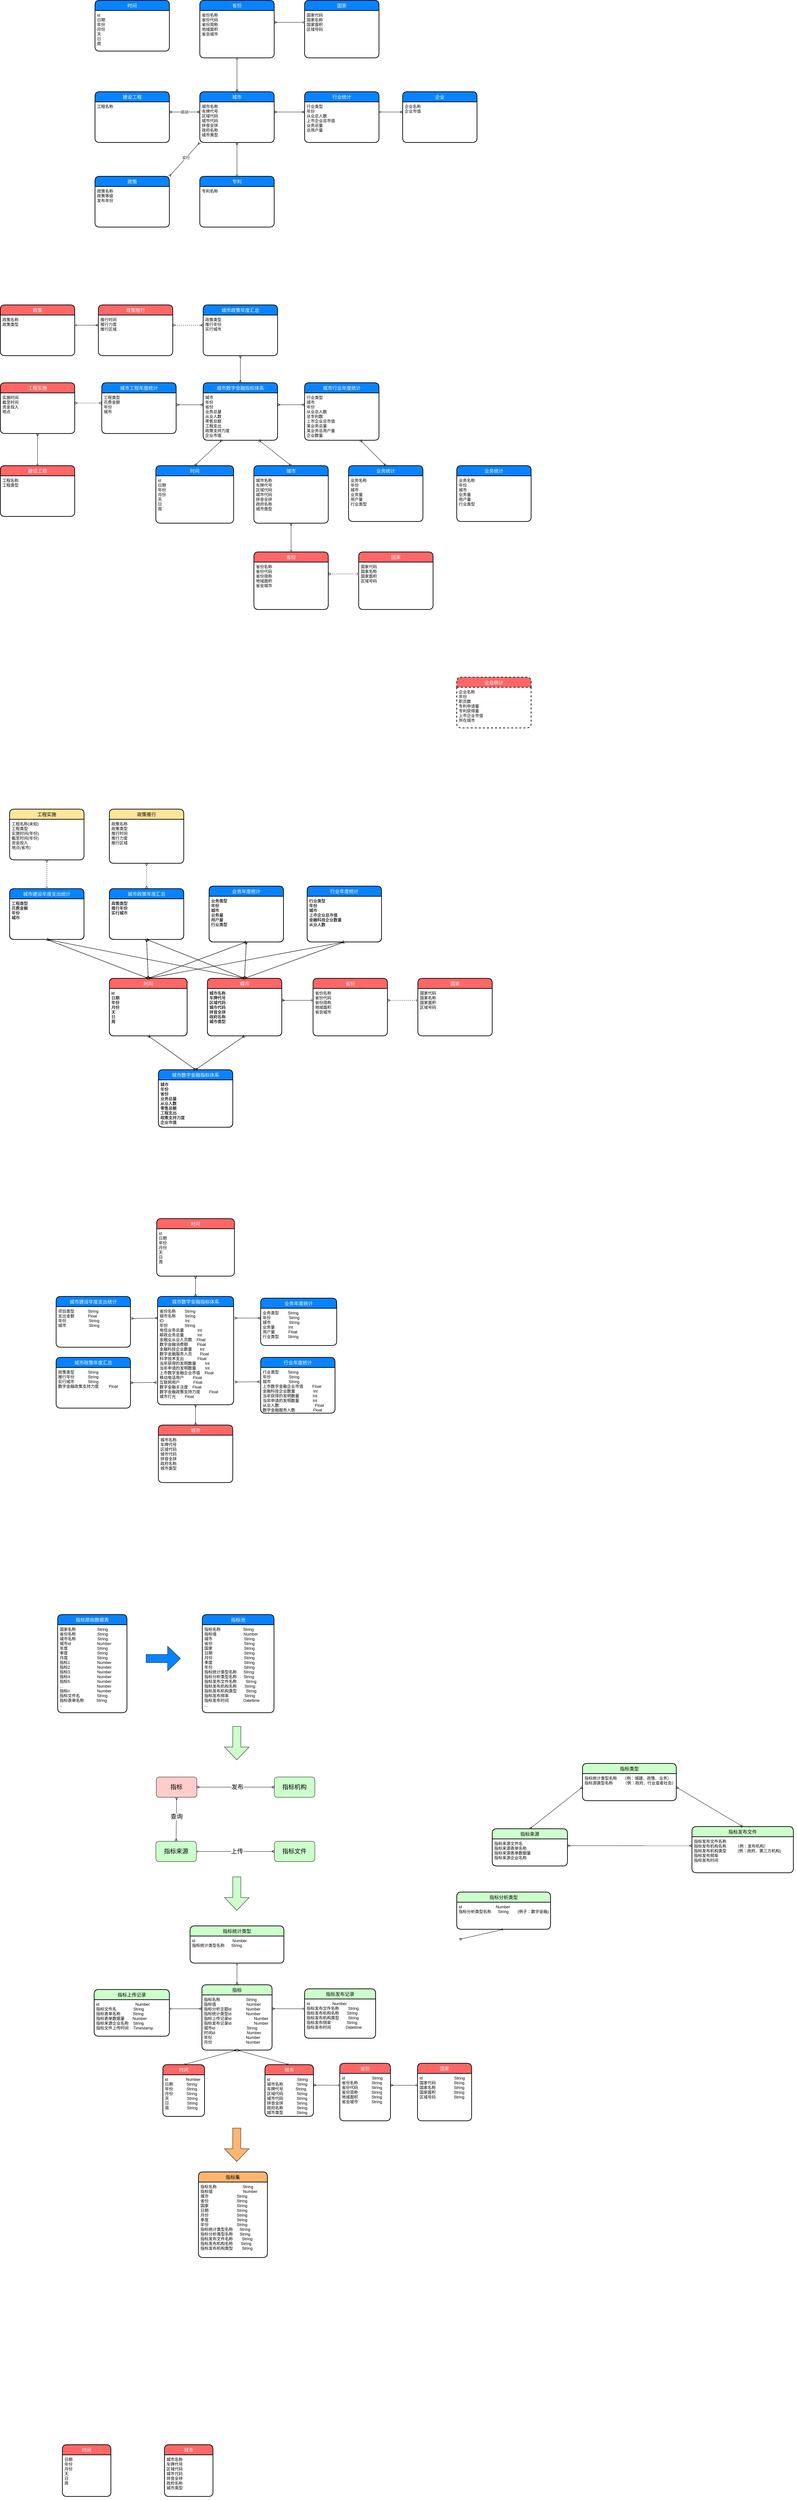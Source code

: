 <mxfile version="20.2.2" type="github">
  <diagram id="R2lEEEUBdFMjLlhIrx00" name="Page-1">
    <mxGraphModel dx="2272" dy="1894" grid="1" gridSize="10" guides="1" tooltips="1" connect="1" arrows="1" fold="1" page="1" pageScale="1" pageWidth="850" pageHeight="1100" math="0" shadow="0" extFonts="Permanent Marker^https://fonts.googleapis.com/css?family=Permanent+Marker">
      <root>
        <mxCell id="0" />
        <mxCell id="1" parent="0" />
        <mxCell id="92t1Hm8fsz9WDFqAWncr-5" value="城市" style="swimlane;childLayout=stackLayout;horizontal=1;startSize=30;horizontalStack=0;rounded=1;fontSize=14;fontStyle=0;strokeWidth=2;resizeParent=0;resizeLast=1;shadow=0;dashed=0;align=center;swimlaneFillColor=none;fillColor=#0883FF;fontColor=#FFFFFF;" parent="1" vertex="1">
          <mxGeometry x="30" y="-780" width="220" height="150" as="geometry" />
        </mxCell>
        <mxCell id="92t1Hm8fsz9WDFqAWncr-6" value="城市名称&#xa;车牌代号&#xa;区域代码&#xa;城市代码&#xa;拼音全拼&#xa;政府名称&#xa;城市类型    " style="align=left;strokeColor=none;fillColor=none;spacingLeft=4;fontSize=12;verticalAlign=top;resizable=0;rotatable=0;part=1;" parent="92t1Hm8fsz9WDFqAWncr-5" vertex="1">
          <mxGeometry y="30" width="220" height="120" as="geometry" />
        </mxCell>
        <mxCell id="92t1Hm8fsz9WDFqAWncr-43" style="edgeStyle=none;rounded=0;orthogonalLoop=1;jettySize=auto;html=1;exitX=1;exitY=1;exitDx=0;exitDy=0;fontColor=#030303;startArrow=ERmany;startFill=0;endArrow=ERone;endFill=0;" parent="92t1Hm8fsz9WDFqAWncr-5" source="92t1Hm8fsz9WDFqAWncr-6" target="92t1Hm8fsz9WDFqAWncr-6" edge="1">
          <mxGeometry relative="1" as="geometry" />
        </mxCell>
        <mxCell id="92t1Hm8fsz9WDFqAWncr-8" value="省份" style="swimlane;childLayout=stackLayout;horizontal=1;startSize=30;horizontalStack=0;rounded=1;fontSize=14;fontStyle=0;strokeWidth=2;resizeParent=0;resizeLast=1;shadow=0;dashed=0;align=center;swimlaneFillColor=none;fillColor=#0883FF;fontColor=#FFFFFF;" parent="1" vertex="1">
          <mxGeometry x="30" y="-1050" width="220" height="170" as="geometry" />
        </mxCell>
        <mxCell id="92t1Hm8fsz9WDFqAWncr-9" value="省份名称&#xa;省份代码&#xa;省份简称&#xa;地域面积&#xa;省会城市" style="align=left;strokeColor=none;fillColor=none;spacingLeft=4;fontSize=12;verticalAlign=top;resizable=0;rotatable=0;part=1;" parent="92t1Hm8fsz9WDFqAWncr-8" vertex="1">
          <mxGeometry y="30" width="220" height="140" as="geometry" />
        </mxCell>
        <mxCell id="92t1Hm8fsz9WDFqAWncr-11" style="edgeStyle=orthogonalEdgeStyle;rounded=0;orthogonalLoop=1;jettySize=auto;html=1;exitX=0.5;exitY=0;exitDx=0;exitDy=0;entryX=0.5;entryY=1;entryDx=0;entryDy=0;fontColor=#FFFFFF;startArrow=ERmany;startFill=0;endArrow=ERone;endFill=0;" parent="1" source="92t1Hm8fsz9WDFqAWncr-5" target="92t1Hm8fsz9WDFqAWncr-9" edge="1">
          <mxGeometry relative="1" as="geometry" />
        </mxCell>
        <mxCell id="92t1Hm8fsz9WDFqAWncr-14" value="国家" style="swimlane;childLayout=stackLayout;horizontal=1;startSize=30;horizontalStack=0;rounded=1;fontSize=14;fontStyle=0;strokeWidth=2;resizeParent=0;resizeLast=1;shadow=0;dashed=0;align=center;swimlaneFillColor=none;fillColor=#0883FF;fontColor=#FFFFFF;" parent="1" vertex="1">
          <mxGeometry x="340" y="-1050" width="220" height="170" as="geometry" />
        </mxCell>
        <mxCell id="92t1Hm8fsz9WDFqAWncr-15" value="国家代码&#xa;国家名称&#xa;国家面积&#xa;区域号码" style="align=left;strokeColor=none;fillColor=none;spacingLeft=4;fontSize=12;verticalAlign=top;resizable=0;rotatable=0;part=1;" parent="92t1Hm8fsz9WDFqAWncr-14" vertex="1">
          <mxGeometry y="30" width="220" height="140" as="geometry" />
        </mxCell>
        <mxCell id="92t1Hm8fsz9WDFqAWncr-16" style="edgeStyle=orthogonalEdgeStyle;rounded=0;orthogonalLoop=1;jettySize=auto;html=1;exitX=1;exitY=0.25;exitDx=0;exitDy=0;entryX=0;entryY=0.25;entryDx=0;entryDy=0;fontColor=#FFFFFF;startArrow=ERmany;startFill=0;endArrow=ERone;endFill=0;" parent="1" source="92t1Hm8fsz9WDFqAWncr-9" target="92t1Hm8fsz9WDFqAWncr-15" edge="1">
          <mxGeometry relative="1" as="geometry">
            <mxPoint x="260" y="-695" as="sourcePoint" />
            <mxPoint x="440" y="-695" as="targetPoint" />
          </mxGeometry>
        </mxCell>
        <mxCell id="92t1Hm8fsz9WDFqAWncr-20" value="政策" style="swimlane;childLayout=stackLayout;horizontal=1;startSize=30;horizontalStack=0;rounded=1;fontSize=14;fontStyle=0;strokeWidth=2;resizeParent=0;resizeLast=1;shadow=0;dashed=0;align=center;fontColor=#FFFFFF;fillColor=#0883FF;" parent="1" vertex="1">
          <mxGeometry x="-280" y="-530" width="220" height="150" as="geometry" />
        </mxCell>
        <mxCell id="92t1Hm8fsz9WDFqAWncr-22" value="政策名称&#xa;政策等级&#xa;发布年份" style="align=left;strokeColor=none;fillColor=none;spacingLeft=4;fontSize=12;verticalAlign=top;resizable=0;rotatable=0;part=1;fontColor=#030303;" parent="92t1Hm8fsz9WDFqAWncr-20" vertex="1">
          <mxGeometry y="30" width="220" height="120" as="geometry" />
        </mxCell>
        <mxCell id="92t1Hm8fsz9WDFqAWncr-27" value="行业统计" style="swimlane;childLayout=stackLayout;horizontal=1;startSize=30;horizontalStack=0;rounded=1;fontSize=14;fontStyle=0;strokeWidth=2;resizeParent=0;resizeLast=1;shadow=0;dashed=0;align=center;fontColor=#FFFFFF;fillColor=#0883FF;" parent="1" vertex="1">
          <mxGeometry x="340" y="-780" width="220" height="150" as="geometry" />
        </mxCell>
        <mxCell id="92t1Hm8fsz9WDFqAWncr-28" value="行业类型&#xa;年份&#xa;从业总人数&#xa;上市企业总市值&#xa;业务总量&#xa;总用户量" style="align=left;strokeColor=none;fillColor=none;spacingLeft=4;fontSize=12;verticalAlign=top;resizable=0;rotatable=0;part=1;fontColor=#030303;" parent="92t1Hm8fsz9WDFqAWncr-27" vertex="1">
          <mxGeometry y="30" width="220" height="120" as="geometry" />
        </mxCell>
        <mxCell id="92t1Hm8fsz9WDFqAWncr-29" value="时间" style="swimlane;childLayout=stackLayout;horizontal=1;startSize=30;horizontalStack=0;rounded=1;fontSize=14;fontStyle=0;strokeWidth=2;resizeParent=0;resizeLast=1;shadow=0;dashed=0;align=center;fontColor=#FFFFFF;fillColor=#0883FF;" parent="1" vertex="1">
          <mxGeometry x="-280" y="-1050" width="220" height="150" as="geometry" />
        </mxCell>
        <mxCell id="92t1Hm8fsz9WDFqAWncr-30" value="id&#xa;日期&#xa;年份&#xa;月份&#xa;天&#xa;日&#xa;周&#xa;&#xa;" style="align=left;strokeColor=none;fillColor=none;spacingLeft=4;fontSize=12;verticalAlign=top;resizable=0;rotatable=0;part=1;fontColor=#030303;" parent="92t1Hm8fsz9WDFqAWncr-29" vertex="1">
          <mxGeometry y="30" width="220" height="120" as="geometry" />
        </mxCell>
        <mxCell id="92t1Hm8fsz9WDFqAWncr-37" value="企业" style="swimlane;childLayout=stackLayout;horizontal=1;startSize=30;horizontalStack=0;rounded=1;fontSize=14;fontStyle=0;strokeWidth=2;resizeParent=0;resizeLast=1;shadow=0;dashed=0;align=center;fontColor=#FFFFFF;fillColor=#0883FF;" parent="1" vertex="1">
          <mxGeometry x="630" y="-780" width="220" height="150" as="geometry" />
        </mxCell>
        <mxCell id="92t1Hm8fsz9WDFqAWncr-38" value="企业名称&#xa;企业市值&#xa;" style="align=left;strokeColor=none;fillColor=none;spacingLeft=4;fontSize=12;verticalAlign=top;resizable=0;rotatable=0;part=1;fontColor=#030303;" parent="92t1Hm8fsz9WDFqAWncr-37" vertex="1">
          <mxGeometry y="30" width="220" height="120" as="geometry" />
        </mxCell>
        <mxCell id="92t1Hm8fsz9WDFqAWncr-48" value="" style="fontSize=12;html=1;endArrow=ERmany;startArrow=ERmany;rounded=0;fontColor=#030303;entryX=0;entryY=1;entryDx=0;entryDy=0;exitX=1;exitY=0;exitDx=0;exitDy=0;" parent="1" source="92t1Hm8fsz9WDFqAWncr-20" target="92t1Hm8fsz9WDFqAWncr-6" edge="1">
          <mxGeometry width="100" height="100" relative="1" as="geometry">
            <mxPoint x="370" y="-410" as="sourcePoint" />
            <mxPoint x="470" y="-510" as="targetPoint" />
          </mxGeometry>
        </mxCell>
        <mxCell id="92t1Hm8fsz9WDFqAWncr-49" value="实行" style="edgeLabel;html=1;align=center;verticalAlign=middle;resizable=0;points=[];fontColor=#030303;" parent="92t1Hm8fsz9WDFqAWncr-48" vertex="1" connectable="0">
          <mxGeometry x="0.093" relative="1" as="geometry">
            <mxPoint y="-1" as="offset" />
          </mxGeometry>
        </mxCell>
        <mxCell id="92t1Hm8fsz9WDFqAWncr-50" value="建设工程" style="swimlane;childLayout=stackLayout;horizontal=1;startSize=30;horizontalStack=0;rounded=1;fontSize=14;fontStyle=0;strokeWidth=2;resizeParent=0;resizeLast=1;shadow=0;dashed=0;align=center;fontColor=#FFFFFF;fillColor=#0883FF;" parent="1" vertex="1">
          <mxGeometry x="-280" y="-780" width="220" height="150" as="geometry" />
        </mxCell>
        <mxCell id="92t1Hm8fsz9WDFqAWncr-51" value="工程名称&#xa;" style="align=left;strokeColor=none;fillColor=none;spacingLeft=4;fontSize=12;verticalAlign=top;resizable=0;rotatable=0;part=1;fontColor=#030303;" parent="92t1Hm8fsz9WDFqAWncr-50" vertex="1">
          <mxGeometry y="30" width="220" height="120" as="geometry" />
        </mxCell>
        <mxCell id="92t1Hm8fsz9WDFqAWncr-52" value="" style="edgeStyle=entityRelationEdgeStyle;fontSize=12;html=1;endArrow=ERmany;startArrow=ERmany;rounded=0;fontColor=#030303;entryX=1;entryY=0.25;entryDx=0;entryDy=0;exitX=0;exitY=0.25;exitDx=0;exitDy=0;" parent="1" source="92t1Hm8fsz9WDFqAWncr-6" target="92t1Hm8fsz9WDFqAWncr-51" edge="1">
          <mxGeometry width="100" height="100" relative="1" as="geometry">
            <mxPoint x="330" y="-480" as="sourcePoint" />
            <mxPoint x="430" y="-580" as="targetPoint" />
          </mxGeometry>
        </mxCell>
        <mxCell id="92t1Hm8fsz9WDFqAWncr-53" value="启动" style="edgeLabel;html=1;align=center;verticalAlign=middle;resizable=0;points=[];fontColor=#030303;" parent="92t1Hm8fsz9WDFqAWncr-52" vertex="1" connectable="0">
          <mxGeometry relative="1" as="geometry">
            <mxPoint as="offset" />
          </mxGeometry>
        </mxCell>
        <mxCell id="92t1Hm8fsz9WDFqAWncr-55" value="城市数字金融指标体系" style="swimlane;childLayout=stackLayout;horizontal=1;startSize=30;horizontalStack=0;rounded=1;fontSize=14;fontStyle=0;strokeWidth=2;resizeParent=0;resizeLast=1;shadow=0;dashed=0;align=center;swimlaneFillColor=none;fillColor=#0883FF;fontColor=#FFFFFF;" parent="1" vertex="1">
          <mxGeometry x="40" y="80" width="220" height="170" as="geometry" />
        </mxCell>
        <mxCell id="92t1Hm8fsz9WDFqAWncr-56" value="城市&#xa;年份&#xa;省份&#xa;业务总量&#xa;从业人数&#xa;零售总额&#xa;工程支出&#xa;政策支持力度&#xa;企业市值&#xa;&#xa;" style="align=left;strokeColor=none;fillColor=none;spacingLeft=4;fontSize=12;verticalAlign=top;resizable=0;rotatable=0;part=1;" parent="92t1Hm8fsz9WDFqAWncr-55" vertex="1">
          <mxGeometry y="30" width="220" height="140" as="geometry" />
        </mxCell>
        <mxCell id="92t1Hm8fsz9WDFqAWncr-57" style="edgeStyle=none;rounded=0;orthogonalLoop=1;jettySize=auto;html=1;exitX=1;exitY=1;exitDx=0;exitDy=0;fontColor=#030303;startArrow=ERmany;startFill=0;endArrow=ERone;endFill=0;" parent="92t1Hm8fsz9WDFqAWncr-55" source="92t1Hm8fsz9WDFqAWncr-56" target="92t1Hm8fsz9WDFqAWncr-56" edge="1">
          <mxGeometry relative="1" as="geometry" />
        </mxCell>
        <mxCell id="92t1Hm8fsz9WDFqAWncr-58" value="省份" style="swimlane;childLayout=stackLayout;horizontal=1;startSize=30;horizontalStack=0;rounded=1;fontSize=14;fontStyle=0;strokeWidth=2;resizeParent=0;resizeLast=1;shadow=0;dashed=0;align=center;swimlaneFillColor=none;fillColor=#FF6666;fontColor=#FFFFFF;" parent="1" vertex="1">
          <mxGeometry x="190" y="580" width="220" height="170" as="geometry" />
        </mxCell>
        <mxCell id="92t1Hm8fsz9WDFqAWncr-59" value="省份名称&#xa;省份代码&#xa;省份简称&#xa;地域面积&#xa;省会城市" style="align=left;strokeColor=none;fillColor=none;spacingLeft=4;fontSize=12;verticalAlign=top;resizable=0;rotatable=0;part=1;" parent="92t1Hm8fsz9WDFqAWncr-58" vertex="1">
          <mxGeometry y="30" width="220" height="140" as="geometry" />
        </mxCell>
        <mxCell id="92t1Hm8fsz9WDFqAWncr-61" value="国家" style="swimlane;childLayout=stackLayout;horizontal=1;startSize=30;horizontalStack=0;rounded=1;fontSize=14;fontStyle=0;strokeWidth=2;resizeParent=0;resizeLast=1;shadow=0;dashed=0;align=center;swimlaneFillColor=none;fillColor=#FF6666;fontColor=#FFFFFF;" parent="1" vertex="1">
          <mxGeometry x="500" y="580" width="220" height="170" as="geometry" />
        </mxCell>
        <mxCell id="92t1Hm8fsz9WDFqAWncr-62" value="国家代码&#xa;国家名称&#xa;国家面积&#xa;区域号码" style="align=left;strokeColor=none;fillColor=none;spacingLeft=4;fontSize=12;verticalAlign=top;resizable=0;rotatable=0;part=1;" parent="92t1Hm8fsz9WDFqAWncr-61" vertex="1">
          <mxGeometry y="30" width="220" height="140" as="geometry" />
        </mxCell>
        <mxCell id="92t1Hm8fsz9WDFqAWncr-63" style="edgeStyle=orthogonalEdgeStyle;rounded=0;orthogonalLoop=1;jettySize=auto;html=1;exitX=1;exitY=0.25;exitDx=0;exitDy=0;entryX=0;entryY=0.25;entryDx=0;entryDy=0;fontColor=#FFFFFF;startArrow=ERmany;startFill=0;endArrow=ERone;endFill=0;dashed=1;" parent="1" source="92t1Hm8fsz9WDFqAWncr-59" target="92t1Hm8fsz9WDFqAWncr-62" edge="1">
          <mxGeometry relative="1" as="geometry">
            <mxPoint x="420" y="935" as="sourcePoint" />
            <mxPoint x="600" y="935" as="targetPoint" />
          </mxGeometry>
        </mxCell>
        <mxCell id="92t1Hm8fsz9WDFqAWncr-64" value="城市政策年度汇总" style="swimlane;childLayout=stackLayout;horizontal=1;startSize=30;horizontalStack=0;rounded=1;fontSize=14;fontStyle=0;strokeWidth=2;resizeParent=0;resizeLast=1;shadow=0;dashed=0;align=center;fontColor=#FFFFFF;fillColor=#0883FF;" parent="1" vertex="1">
          <mxGeometry x="40" y="-150" width="220" height="150" as="geometry" />
        </mxCell>
        <mxCell id="92t1Hm8fsz9WDFqAWncr-65" value="政策类型&#xa;推行年份&#xa;实行城市" style="align=left;strokeColor=none;fillColor=none;spacingLeft=4;fontSize=12;verticalAlign=top;resizable=0;rotatable=0;part=1;fontColor=#030303;" parent="92t1Hm8fsz9WDFqAWncr-64" vertex="1">
          <mxGeometry y="30" width="220" height="120" as="geometry" />
        </mxCell>
        <mxCell id="92t1Hm8fsz9WDFqAWncr-66" value="城市行业年度统计" style="swimlane;childLayout=stackLayout;horizontal=1;startSize=30;horizontalStack=0;rounded=1;fontSize=14;fontStyle=0;strokeWidth=2;resizeParent=0;resizeLast=1;shadow=0;dashed=0;align=center;fontColor=#FFFFFF;fillColor=#0883FF;" parent="1" vertex="1">
          <mxGeometry x="340" y="80" width="220" height="170" as="geometry" />
        </mxCell>
        <mxCell id="92t1Hm8fsz9WDFqAWncr-67" value="行业类型&#xa;城市&#xa;年份&#xa;从业总人数&#xa;总专利数&#xa;上市企业总市值&#xa;某业务总量&#xa;某业务总用户量&#xa;企业数量&#xa;" style="align=left;strokeColor=none;fillColor=none;spacingLeft=4;fontSize=12;verticalAlign=top;resizable=0;rotatable=0;part=1;fontColor=#030303;" parent="92t1Hm8fsz9WDFqAWncr-66" vertex="1">
          <mxGeometry y="30" width="220" height="140" as="geometry" />
        </mxCell>
        <mxCell id="92t1Hm8fsz9WDFqAWncr-96" style="edgeStyle=none;rounded=0;orthogonalLoop=1;jettySize=auto;html=1;exitX=0.5;exitY=0;exitDx=0;exitDy=0;entryX=0.25;entryY=1;entryDx=0;entryDy=0;fontSize=14;fontColor=#030303;startArrow=ERmany;startFill=0;endArrow=ERmany;endFill=0;" parent="1" source="92t1Hm8fsz9WDFqAWncr-68" target="92t1Hm8fsz9WDFqAWncr-56" edge="1">
          <mxGeometry relative="1" as="geometry" />
        </mxCell>
        <mxCell id="92t1Hm8fsz9WDFqAWncr-68" value="时间" style="swimlane;childLayout=stackLayout;horizontal=1;startSize=30;horizontalStack=0;rounded=1;fontSize=14;fontStyle=0;strokeWidth=2;resizeParent=0;resizeLast=1;shadow=0;dashed=0;align=center;fontColor=#FFFFFF;fillColor=#0883FF;" parent="1" vertex="1">
          <mxGeometry x="-100" y="325" width="230" height="170" as="geometry" />
        </mxCell>
        <mxCell id="92t1Hm8fsz9WDFqAWncr-69" value="id&#xa;日期&#xa;年份&#xa;月份&#xa;天&#xa;日&#xa;周&#xa;&#xa;" style="align=left;strokeColor=none;fillColor=none;spacingLeft=4;fontSize=12;verticalAlign=top;resizable=0;rotatable=0;part=1;fontColor=#030303;" parent="92t1Hm8fsz9WDFqAWncr-68" vertex="1">
          <mxGeometry y="30" width="230" height="140" as="geometry" />
        </mxCell>
        <mxCell id="92t1Hm8fsz9WDFqAWncr-70" value="业务统计" style="swimlane;childLayout=stackLayout;horizontal=1;startSize=30;horizontalStack=0;rounded=1;fontSize=14;fontStyle=0;strokeWidth=2;resizeParent=0;resizeLast=1;shadow=0;dashed=0;align=center;fontColor=#FFFFFF;fillColor=#0883FF;" parent="1" vertex="1">
          <mxGeometry x="470" y="325" width="220" height="165" as="geometry" />
        </mxCell>
        <mxCell id="92t1Hm8fsz9WDFqAWncr-71" value="业务名称&#xa;年份&#xa;城市&#xa;业务量&#xa;用户量&#xa;行业类型&#xa;" style="align=left;strokeColor=none;fillColor=none;spacingLeft=4;fontSize=12;verticalAlign=top;resizable=0;rotatable=0;part=1;fontColor=#030303;" parent="92t1Hm8fsz9WDFqAWncr-70" vertex="1">
          <mxGeometry y="30" width="220" height="135" as="geometry" />
        </mxCell>
        <mxCell id="92t1Hm8fsz9WDFqAWncr-79" value="城市工程年度统计" style="swimlane;childLayout=stackLayout;horizontal=1;startSize=30;horizontalStack=0;rounded=1;fontSize=14;fontStyle=0;strokeWidth=2;resizeParent=0;resizeLast=1;shadow=0;dashed=0;align=center;fontColor=#FFFFFF;fillColor=#0883FF;" parent="1" vertex="1">
          <mxGeometry x="-260" y="80" width="220" height="150" as="geometry" />
        </mxCell>
        <mxCell id="92t1Hm8fsz9WDFqAWncr-80" value="工程类型&#xa;花费金额&#xa;年份&#xa;城市&#xa;&#xa;" style="align=left;strokeColor=none;fillColor=none;spacingLeft=4;fontSize=12;verticalAlign=top;resizable=0;rotatable=0;part=1;fontColor=#030303;" parent="92t1Hm8fsz9WDFqAWncr-79" vertex="1">
          <mxGeometry y="30" width="220" height="120" as="geometry" />
        </mxCell>
        <mxCell id="92t1Hm8fsz9WDFqAWncr-81" value="" style="fontSize=12;html=1;endArrow=ERmany;startArrow=ERmany;rounded=0;fontColor=#030303;exitX=0;exitY=0.25;exitDx=0;exitDy=0;entryX=1.006;entryY=0.293;entryDx=0;entryDy=0;entryPerimeter=0;" parent="1" source="92t1Hm8fsz9WDFqAWncr-56" target="92t1Hm8fsz9WDFqAWncr-80" edge="1">
          <mxGeometry width="100" height="100" relative="1" as="geometry">
            <mxPoint x="340" y="390" as="sourcePoint" />
            <mxPoint x="-30" y="150" as="targetPoint" />
          </mxGeometry>
        </mxCell>
        <mxCell id="92t1Hm8fsz9WDFqAWncr-83" style="edgeStyle=none;rounded=0;orthogonalLoop=1;jettySize=auto;html=1;exitX=1;exitY=0.25;exitDx=0;exitDy=0;fontColor=#030303;startArrow=ERmany;startFill=0;endArrow=ERmany;endFill=0;entryX=0;entryY=0.25;entryDx=0;entryDy=0;" parent="1" source="92t1Hm8fsz9WDFqAWncr-56" target="92t1Hm8fsz9WDFqAWncr-67" edge="1">
          <mxGeometry relative="1" as="geometry">
            <mxPoint x="310" y="160" as="targetPoint" />
          </mxGeometry>
        </mxCell>
        <mxCell id="92t1Hm8fsz9WDFqAWncr-97" style="edgeStyle=none;rounded=0;orthogonalLoop=1;jettySize=auto;html=1;exitX=0.5;exitY=0;exitDx=0;exitDy=0;entryX=0.75;entryY=1;entryDx=0;entryDy=0;fontSize=14;fontColor=#030303;startArrow=ERmany;startFill=0;endArrow=ERmany;endFill=0;" parent="1" source="92t1Hm8fsz9WDFqAWncr-85" target="92t1Hm8fsz9WDFqAWncr-56" edge="1">
          <mxGeometry relative="1" as="geometry" />
        </mxCell>
        <mxCell id="92t1Hm8fsz9WDFqAWncr-85" value="城市" style="swimlane;childLayout=stackLayout;horizontal=1;startSize=30;horizontalStack=0;rounded=1;fontSize=14;fontStyle=0;strokeWidth=2;resizeParent=0;resizeLast=1;shadow=0;dashed=0;align=center;swimlaneFillColor=none;fillColor=#0883FF;fontColor=#FFFFFF;" parent="1" vertex="1">
          <mxGeometry x="190" y="325" width="220" height="170" as="geometry" />
        </mxCell>
        <mxCell id="92t1Hm8fsz9WDFqAWncr-86" value="城市名称&#xa;车牌代号&#xa;区域代码&#xa;城市代码&#xa;拼音全拼&#xa;政府名称&#xa;城市类型" style="align=left;strokeColor=none;fillColor=none;spacingLeft=4;fontSize=12;verticalAlign=top;resizable=0;rotatable=0;part=1;" parent="92t1Hm8fsz9WDFqAWncr-85" vertex="1">
          <mxGeometry y="30" width="220" height="140" as="geometry" />
        </mxCell>
        <mxCell id="92t1Hm8fsz9WDFqAWncr-87" style="edgeStyle=none;rounded=0;orthogonalLoop=1;jettySize=auto;html=1;exitX=1;exitY=1;exitDx=0;exitDy=0;fontColor=#030303;startArrow=ERmany;startFill=0;endArrow=ERone;endFill=0;" parent="92t1Hm8fsz9WDFqAWncr-85" source="92t1Hm8fsz9WDFqAWncr-86" target="92t1Hm8fsz9WDFqAWncr-86" edge="1">
          <mxGeometry relative="1" as="geometry" />
        </mxCell>
        <mxCell id="92t1Hm8fsz9WDFqAWncr-88" style="rounded=0;orthogonalLoop=1;jettySize=auto;html=1;exitX=0.5;exitY=1;exitDx=0;exitDy=0;fontColor=#FFFFFF;startArrow=ERmany;startFill=0;endArrow=ERone;endFill=0;entryX=0.5;entryY=0;entryDx=0;entryDy=0;" parent="1" source="92t1Hm8fsz9WDFqAWncr-86" target="92t1Hm8fsz9WDFqAWncr-58" edge="1">
          <mxGeometry relative="1" as="geometry">
            <mxPoint x="610" y="605" as="sourcePoint" />
            <mxPoint x="460" y="325" as="targetPoint" />
          </mxGeometry>
        </mxCell>
        <mxCell id="92t1Hm8fsz9WDFqAWncr-77" value="" style="fontSize=12;html=1;endArrow=ERmany;startArrow=ERmany;rounded=0;fontColor=#030303;exitX=0.5;exitY=0;exitDx=0;exitDy=0;entryX=0.5;entryY=1;entryDx=0;entryDy=0;" parent="1" source="92t1Hm8fsz9WDFqAWncr-55" target="92t1Hm8fsz9WDFqAWncr-65" edge="1">
          <mxGeometry width="100" height="100" relative="1" as="geometry">
            <mxPoint x="380" y="460" as="sourcePoint" />
            <mxPoint x="150" y="-20" as="targetPoint" />
          </mxGeometry>
        </mxCell>
        <mxCell id="92t1Hm8fsz9WDFqAWncr-100" value="工程实施" style="swimlane;childLayout=stackLayout;horizontal=1;startSize=30;horizontalStack=0;rounded=1;fontSize=14;fontStyle=0;strokeWidth=2;resizeParent=0;resizeLast=1;shadow=0;dashed=0;align=center;fontColor=#FFFFFF;fillColor=#FF6666;" parent="1" vertex="1">
          <mxGeometry x="-560" y="80" width="220" height="150" as="geometry" />
        </mxCell>
        <mxCell id="92t1Hm8fsz9WDFqAWncr-101" value="实施时间&#xa;截至时间&#xa;资金投入&#xa;地点&#xa;" style="align=left;strokeColor=none;fillColor=none;spacingLeft=4;fontSize=12;verticalAlign=top;resizable=0;rotatable=0;part=1;fontColor=#030303;" parent="92t1Hm8fsz9WDFqAWncr-100" vertex="1">
          <mxGeometry y="30" width="220" height="120" as="geometry" />
        </mxCell>
        <mxCell id="92t1Hm8fsz9WDFqAWncr-102" style="edgeStyle=none;rounded=0;orthogonalLoop=1;jettySize=auto;html=1;exitX=0;exitY=0.25;exitDx=0;exitDy=0;entryX=1;entryY=0.25;entryDx=0;entryDy=0;fontSize=14;fontColor=#030303;startArrow=ERmany;startFill=0;endArrow=ERmany;endFill=0;dashed=1;" parent="1" source="92t1Hm8fsz9WDFqAWncr-80" target="92t1Hm8fsz9WDFqAWncr-101" edge="1">
          <mxGeometry relative="1" as="geometry" />
        </mxCell>
        <mxCell id="92t1Hm8fsz9WDFqAWncr-103" style="edgeStyle=none;rounded=0;orthogonalLoop=1;jettySize=auto;html=1;exitX=1;exitY=0.25;exitDx=0;exitDy=0;entryX=0;entryY=0.25;entryDx=0;entryDy=0;fontSize=14;fontColor=#030303;startArrow=ERmany;startFill=0;endArrow=ERmany;endFill=0;" parent="1" source="92t1Hm8fsz9WDFqAWncr-6" target="92t1Hm8fsz9WDFqAWncr-28" edge="1">
          <mxGeometry relative="1" as="geometry" />
        </mxCell>
        <mxCell id="92t1Hm8fsz9WDFqAWncr-104" style="edgeStyle=none;rounded=0;orthogonalLoop=1;jettySize=auto;html=1;exitX=1;exitY=0.25;exitDx=0;exitDy=0;entryX=0;entryY=0.25;entryDx=0;entryDy=0;fontSize=14;fontColor=#030303;startArrow=ERone;startFill=0;endArrow=ERmany;endFill=0;" parent="1" source="92t1Hm8fsz9WDFqAWncr-28" target="92t1Hm8fsz9WDFqAWncr-38" edge="1">
          <mxGeometry relative="1" as="geometry" />
        </mxCell>
        <mxCell id="92t1Hm8fsz9WDFqAWncr-105" value="建设工程" style="swimlane;childLayout=stackLayout;horizontal=1;startSize=30;horizontalStack=0;rounded=1;fontSize=14;fontStyle=0;strokeWidth=2;resizeParent=0;resizeLast=1;shadow=0;dashed=0;align=center;fontColor=#FFFFFF;fillColor=#FF6666;" parent="1" vertex="1">
          <mxGeometry x="-560" y="325" width="220" height="150" as="geometry" />
        </mxCell>
        <mxCell id="92t1Hm8fsz9WDFqAWncr-106" value="工程名称&#xa;工程类型&#xa;" style="align=left;strokeColor=none;fillColor=none;spacingLeft=4;fontSize=12;verticalAlign=top;resizable=0;rotatable=0;part=1;fontColor=#030303;" parent="92t1Hm8fsz9WDFqAWncr-105" vertex="1">
          <mxGeometry y="30" width="220" height="120" as="geometry" />
        </mxCell>
        <mxCell id="92t1Hm8fsz9WDFqAWncr-108" style="edgeStyle=none;rounded=0;orthogonalLoop=1;jettySize=auto;html=1;exitX=0.5;exitY=0;exitDx=0;exitDy=0;entryX=0.5;entryY=1;entryDx=0;entryDy=0;fontSize=14;fontColor=#030303;startArrow=ERone;startFill=0;endArrow=ERmany;endFill=0;" parent="1" source="92t1Hm8fsz9WDFqAWncr-105" target="92t1Hm8fsz9WDFqAWncr-101" edge="1">
          <mxGeometry relative="1" as="geometry" />
        </mxCell>
        <mxCell id="92t1Hm8fsz9WDFqAWncr-112" value="政策" style="swimlane;childLayout=stackLayout;horizontal=1;startSize=30;horizontalStack=0;rounded=1;fontSize=14;fontStyle=0;strokeWidth=2;resizeParent=0;resizeLast=1;shadow=0;dashed=0;align=center;fontColor=#FFFFFF;fillColor=#FF6666;" parent="1" vertex="1">
          <mxGeometry x="-560" y="-150" width="220" height="150" as="geometry" />
        </mxCell>
        <mxCell id="92t1Hm8fsz9WDFqAWncr-113" value="政策名称&#xa;政策类型" style="align=left;strokeColor=none;fillColor=none;spacingLeft=4;fontSize=12;verticalAlign=top;resizable=0;rotatable=0;part=1;fontColor=#030303;" parent="92t1Hm8fsz9WDFqAWncr-112" vertex="1">
          <mxGeometry y="30" width="220" height="120" as="geometry" />
        </mxCell>
        <mxCell id="92t1Hm8fsz9WDFqAWncr-114" value="政策推行" style="swimlane;childLayout=stackLayout;horizontal=1;startSize=30;horizontalStack=0;rounded=1;fontSize=14;fontStyle=0;strokeWidth=2;resizeParent=0;resizeLast=1;shadow=0;dashed=0;align=center;fontColor=#FFFFFF;fillColor=#FF6666;" parent="1" vertex="1">
          <mxGeometry x="-270" y="-150" width="220" height="150" as="geometry" />
        </mxCell>
        <mxCell id="92t1Hm8fsz9WDFqAWncr-115" value="推行时间&#xa;推行力度&#xa;推行区域" style="align=left;strokeColor=none;fillColor=none;spacingLeft=4;fontSize=12;verticalAlign=top;resizable=0;rotatable=0;part=1;fontColor=#030303;" parent="92t1Hm8fsz9WDFqAWncr-114" vertex="1">
          <mxGeometry y="30" width="220" height="120" as="geometry" />
        </mxCell>
        <mxCell id="92t1Hm8fsz9WDFqAWncr-116" style="edgeStyle=none;rounded=0;orthogonalLoop=1;jettySize=auto;html=1;exitX=1;exitY=0.25;exitDx=0;exitDy=0;entryX=0;entryY=0.25;entryDx=0;entryDy=0;fontSize=14;fontColor=#030303;startArrow=ERone;startFill=0;endArrow=ERmany;endFill=0;" parent="1" source="92t1Hm8fsz9WDFqAWncr-113" target="92t1Hm8fsz9WDFqAWncr-115" edge="1">
          <mxGeometry relative="1" as="geometry" />
        </mxCell>
        <mxCell id="92t1Hm8fsz9WDFqAWncr-117" style="edgeStyle=none;rounded=0;orthogonalLoop=1;jettySize=auto;html=1;exitX=1;exitY=0.25;exitDx=0;exitDy=0;entryX=0;entryY=0.25;entryDx=0;entryDy=0;fontSize=14;fontColor=#030303;startArrow=ERmany;startFill=0;endArrow=ERmany;endFill=0;dashed=1;" parent="1" source="92t1Hm8fsz9WDFqAWncr-115" target="92t1Hm8fsz9WDFqAWncr-65" edge="1">
          <mxGeometry relative="1" as="geometry" />
        </mxCell>
        <mxCell id="92t1Hm8fsz9WDFqAWncr-118" value="城市政策年度汇总" style="swimlane;childLayout=stackLayout;horizontal=1;startSize=30;horizontalStack=0;rounded=1;fontSize=14;fontStyle=0;strokeWidth=2;resizeParent=0;resizeLast=1;shadow=0;dashed=0;align=center;fontColor=#FFFFFF;fillColor=#0883FF;" parent="1" vertex="1">
          <mxGeometry x="-237.5" y="1575" width="220" height="150" as="geometry" />
        </mxCell>
        <mxCell id="92t1Hm8fsz9WDFqAWncr-119" value="政策类型&#xa;推行年份&#xa;实行城市" style="align=left;strokeColor=none;fillColor=none;spacingLeft=4;fontSize=12;verticalAlign=top;resizable=0;rotatable=0;part=1;fontColor=#030303;" parent="92t1Hm8fsz9WDFqAWncr-118" vertex="1">
          <mxGeometry y="30" width="220" height="120" as="geometry" />
        </mxCell>
        <mxCell id="92t1Hm8fsz9WDFqAWncr-122" value="城市建设年度支出统计" style="swimlane;childLayout=stackLayout;horizontal=1;startSize=30;horizontalStack=0;rounded=1;fontSize=14;fontStyle=0;strokeWidth=2;resizeParent=0;resizeLast=1;shadow=0;dashed=0;align=center;fontColor=#FFFFFF;fillColor=#0883FF;" parent="1" vertex="1">
          <mxGeometry x="-532.5" y="1575" width="220" height="150" as="geometry" />
        </mxCell>
        <mxCell id="92t1Hm8fsz9WDFqAWncr-123" value="工程类型&#xa;花费金额&#xa;年份&#xa;城市&#xa;&#xa;" style="align=left;strokeColor=none;fillColor=none;spacingLeft=4;fontSize=12;verticalAlign=top;resizable=0;rotatable=0;part=1;fontColor=#030303;" parent="92t1Hm8fsz9WDFqAWncr-122" vertex="1">
          <mxGeometry y="30" width="220" height="120" as="geometry" />
        </mxCell>
        <mxCell id="92t1Hm8fsz9WDFqAWncr-125" value="时间" style="swimlane;childLayout=stackLayout;horizontal=1;startSize=30;horizontalStack=0;rounded=1;fontSize=14;fontStyle=0;strokeWidth=2;resizeParent=0;resizeLast=1;shadow=0;dashed=0;align=center;fontColor=#FFFFFF;fillColor=#FF6666;" parent="1" vertex="1">
          <mxGeometry x="-237.5" y="1840" width="230" height="170" as="geometry" />
        </mxCell>
        <mxCell id="92t1Hm8fsz9WDFqAWncr-126" value="id&#xa;日期&#xa;年份&#xa;月份&#xa;天&#xa;日&#xa;周&#xa;&#xa;" style="align=left;strokeColor=none;fillColor=none;spacingLeft=4;fontSize=12;verticalAlign=top;resizable=0;rotatable=0;part=1;fontColor=#030303;" parent="92t1Hm8fsz9WDFqAWncr-125" vertex="1">
          <mxGeometry y="30" width="230" height="140" as="geometry" />
        </mxCell>
        <mxCell id="92t1Hm8fsz9WDFqAWncr-127" value="城市" style="swimlane;childLayout=stackLayout;horizontal=1;startSize=30;horizontalStack=0;rounded=1;fontSize=14;fontStyle=0;strokeWidth=2;resizeParent=0;resizeLast=1;shadow=0;dashed=0;align=center;swimlaneFillColor=none;fillColor=#FF6666;fontColor=#FFFFFF;" parent="1" vertex="1">
          <mxGeometry x="52.5" y="1840" width="220" height="170" as="geometry" />
        </mxCell>
        <mxCell id="92t1Hm8fsz9WDFqAWncr-128" value="城市名称&#xa;车牌代号&#xa;区域代码&#xa;城市代码&#xa;拼音全拼&#xa;政府名称&#xa;城市类型" style="align=left;strokeColor=none;fillColor=none;spacingLeft=4;fontSize=12;verticalAlign=top;resizable=0;rotatable=0;part=1;" parent="92t1Hm8fsz9WDFqAWncr-127" vertex="1">
          <mxGeometry y="30" width="220" height="140" as="geometry" />
        </mxCell>
        <mxCell id="92t1Hm8fsz9WDFqAWncr-129" style="edgeStyle=none;rounded=0;orthogonalLoop=1;jettySize=auto;html=1;exitX=1;exitY=1;exitDx=0;exitDy=0;fontColor=#030303;startArrow=ERmany;startFill=0;endArrow=ERone;endFill=0;" parent="92t1Hm8fsz9WDFqAWncr-127" source="92t1Hm8fsz9WDFqAWncr-128" target="92t1Hm8fsz9WDFqAWncr-128" edge="1">
          <mxGeometry relative="1" as="geometry" />
        </mxCell>
        <mxCell id="92t1Hm8fsz9WDFqAWncr-130" style="edgeStyle=none;rounded=0;orthogonalLoop=1;jettySize=auto;html=1;exitX=0.5;exitY=1;exitDx=0;exitDy=0;entryX=0.5;entryY=0;entryDx=0;entryDy=0;fontSize=14;fontColor=#030303;startArrow=ERmany;startFill=0;endArrow=ERmany;endFill=0;" parent="1" source="92t1Hm8fsz9WDFqAWncr-123" target="92t1Hm8fsz9WDFqAWncr-125" edge="1">
          <mxGeometry relative="1" as="geometry" />
        </mxCell>
        <mxCell id="92t1Hm8fsz9WDFqAWncr-132" style="edgeStyle=none;rounded=0;orthogonalLoop=1;jettySize=auto;html=1;exitX=0.5;exitY=1;exitDx=0;exitDy=0;entryX=0.5;entryY=0;entryDx=0;entryDy=0;fontSize=14;fontColor=#030303;startArrow=ERmany;startFill=0;endArrow=ERmany;endFill=0;" parent="1" source="92t1Hm8fsz9WDFqAWncr-123" target="92t1Hm8fsz9WDFqAWncr-127" edge="1">
          <mxGeometry relative="1" as="geometry" />
        </mxCell>
        <mxCell id="92t1Hm8fsz9WDFqAWncr-133" style="edgeStyle=none;rounded=0;orthogonalLoop=1;jettySize=auto;html=1;exitX=0.5;exitY=1;exitDx=0;exitDy=0;entryX=0.5;entryY=0;entryDx=0;entryDy=0;fontSize=14;fontColor=#030303;startArrow=ERmany;startFill=0;endArrow=ERmany;endFill=0;" parent="1" source="92t1Hm8fsz9WDFqAWncr-119" target="92t1Hm8fsz9WDFqAWncr-125" edge="1">
          <mxGeometry relative="1" as="geometry" />
        </mxCell>
        <mxCell id="92t1Hm8fsz9WDFqAWncr-136" style="edgeStyle=none;rounded=0;orthogonalLoop=1;jettySize=auto;html=1;exitX=0.5;exitY=1;exitDx=0;exitDy=0;entryX=0.5;entryY=0;entryDx=0;entryDy=0;fontSize=14;fontColor=#030303;startArrow=ERmany;startFill=0;endArrow=ERmany;endFill=0;" parent="1" source="92t1Hm8fsz9WDFqAWncr-119" target="92t1Hm8fsz9WDFqAWncr-127" edge="1">
          <mxGeometry relative="1" as="geometry" />
        </mxCell>
        <mxCell id="92t1Hm8fsz9WDFqAWncr-137" style="edgeStyle=none;rounded=0;orthogonalLoop=1;jettySize=auto;html=1;entryX=0.5;entryY=0;entryDx=0;entryDy=0;fontSize=14;fontColor=#030303;startArrow=ERmany;startFill=0;endArrow=ERmany;endFill=0;exitX=0.5;exitY=1;exitDx=0;exitDy=0;" parent="1" source="92t1Hm8fsz9WDFqAWncr-184" target="92t1Hm8fsz9WDFqAWncr-125" edge="1">
          <mxGeometry relative="1" as="geometry">
            <mxPoint x="290" y="1770" as="sourcePoint" />
          </mxGeometry>
        </mxCell>
        <mxCell id="92t1Hm8fsz9WDFqAWncr-138" style="edgeStyle=none;rounded=0;orthogonalLoop=1;jettySize=auto;html=1;exitX=0.5;exitY=1;exitDx=0;exitDy=0;fontSize=14;fontColor=#030303;startArrow=ERmany;startFill=0;endArrow=ERmany;endFill=0;entryX=0.5;entryY=0;entryDx=0;entryDy=0;" parent="1" source="92t1Hm8fsz9WDFqAWncr-197" target="92t1Hm8fsz9WDFqAWncr-127" edge="1">
          <mxGeometry relative="1" as="geometry">
            <mxPoint x="400" y="1855" as="targetPoint" />
            <mxPoint x="567.5" y="1750" as="sourcePoint" />
          </mxGeometry>
        </mxCell>
        <mxCell id="92t1Hm8fsz9WDFqAWncr-139" value="城市数字金融指标体系" style="swimlane;childLayout=stackLayout;horizontal=1;startSize=30;horizontalStack=0;rounded=1;fontSize=14;fontStyle=0;strokeWidth=2;resizeParent=0;resizeLast=1;shadow=0;dashed=0;align=center;swimlaneFillColor=none;fillColor=#0883FF;fontColor=#FFFFFF;" parent="1" vertex="1">
          <mxGeometry x="-92.5" y="2110" width="220" height="170" as="geometry" />
        </mxCell>
        <mxCell id="92t1Hm8fsz9WDFqAWncr-140" value="城市&#xa;年份&#xa;省份&#xa;业务总量&#xa;从业人数&#xa;零售总额&#xa;工程支出&#xa;政策支持力度&#xa;企业市值&#xa;&#xa;" style="align=left;strokeColor=none;fillColor=none;spacingLeft=4;fontSize=12;verticalAlign=top;resizable=0;rotatable=0;part=1;" parent="92t1Hm8fsz9WDFqAWncr-139" vertex="1">
          <mxGeometry y="30" width="220" height="140" as="geometry" />
        </mxCell>
        <mxCell id="92t1Hm8fsz9WDFqAWncr-141" style="edgeStyle=none;rounded=0;orthogonalLoop=1;jettySize=auto;html=1;exitX=1;exitY=1;exitDx=0;exitDy=0;fontColor=#030303;startArrow=ERmany;startFill=0;endArrow=ERone;endFill=0;" parent="92t1Hm8fsz9WDFqAWncr-139" source="92t1Hm8fsz9WDFqAWncr-140" target="92t1Hm8fsz9WDFqAWncr-140" edge="1">
          <mxGeometry relative="1" as="geometry" />
        </mxCell>
        <mxCell id="92t1Hm8fsz9WDFqAWncr-142" style="edgeStyle=none;rounded=0;orthogonalLoop=1;jettySize=auto;html=1;exitX=0.5;exitY=1;exitDx=0;exitDy=0;entryX=0.5;entryY=0;entryDx=0;entryDy=0;fontSize=14;fontColor=#030303;startArrow=ERmany;startFill=0;endArrow=ERmany;endFill=0;" parent="1" source="92t1Hm8fsz9WDFqAWncr-128" target="92t1Hm8fsz9WDFqAWncr-139" edge="1">
          <mxGeometry relative="1" as="geometry" />
        </mxCell>
        <mxCell id="92t1Hm8fsz9WDFqAWncr-143" style="edgeStyle=none;rounded=0;orthogonalLoop=1;jettySize=auto;html=1;exitX=0.5;exitY=1;exitDx=0;exitDy=0;entryX=0.5;entryY=0;entryDx=0;entryDy=0;fontSize=14;fontColor=#030303;startArrow=ERmany;startFill=0;endArrow=ERmany;endFill=0;" parent="1" source="92t1Hm8fsz9WDFqAWncr-126" target="92t1Hm8fsz9WDFqAWncr-139" edge="1">
          <mxGeometry relative="1" as="geometry" />
        </mxCell>
        <mxCell id="92t1Hm8fsz9WDFqAWncr-145" value="城市数字金融指标体系" style="swimlane;childLayout=stackLayout;horizontal=1;startSize=30;horizontalStack=0;rounded=1;fontSize=14;fontStyle=0;strokeWidth=2;resizeParent=0;resizeLast=1;shadow=0;dashed=0;align=center;swimlaneFillColor=none;fillColor=#0883FF;fontColor=#FFFFFF;" parent="1" vertex="1">
          <mxGeometry x="-95" y="2780" width="225" height="320" as="geometry" />
        </mxCell>
        <mxCell id="92t1Hm8fsz9WDFqAWncr-146" value="省份名称        String&#xa;城市名称        String&#xa;ID                   Int&#xa;年份               String&#xa;电信业务总量            Int&#xa;邮政业务总量            Int&#xa;金融业从业人员数    Float&#xa;数字金融消费额        Float&#xa;金融科技企业数量       Int&#xa;数字金融服务人员       Float&#xa;科学技术支出            Float&#xa;当年获得的发明数量        Int&#xa;当年申请的发明数量        Int&#xa;上市数字金融企业市值    Float&#xa;移动电话用户        Float&#xa;互联网用户            Float&#xa;数字金融关注度    Float&#xa;数字金融政策支持力度        Float&#xa;城市灯光        Float&#xa;" style="align=left;strokeColor=none;fillColor=none;spacingLeft=4;fontSize=12;verticalAlign=top;resizable=0;rotatable=0;part=1;labelBackgroundColor=default;" parent="92t1Hm8fsz9WDFqAWncr-145" vertex="1">
          <mxGeometry y="30" width="225" height="290" as="geometry" />
        </mxCell>
        <mxCell id="92t1Hm8fsz9WDFqAWncr-147" style="edgeStyle=none;rounded=0;orthogonalLoop=1;jettySize=auto;html=1;exitX=1;exitY=1;exitDx=0;exitDy=0;fontColor=#030303;startArrow=ERmany;startFill=0;endArrow=ERone;endFill=0;" parent="92t1Hm8fsz9WDFqAWncr-145" source="92t1Hm8fsz9WDFqAWncr-146" target="92t1Hm8fsz9WDFqAWncr-146" edge="1">
          <mxGeometry relative="1" as="geometry" />
        </mxCell>
        <mxCell id="92t1Hm8fsz9WDFqAWncr-153" value="城市建设年度支出统计" style="swimlane;childLayout=stackLayout;horizontal=1;startSize=30;horizontalStack=0;rounded=1;fontSize=14;fontStyle=0;strokeWidth=2;resizeParent=0;resizeLast=1;shadow=0;dashed=0;align=center;fontColor=#FFFFFF;fillColor=#0883FF;" parent="1" vertex="1">
          <mxGeometry x="-395" y="2780" width="220" height="150" as="geometry" />
        </mxCell>
        <mxCell id="92t1Hm8fsz9WDFqAWncr-154" value="项目类型            String&#xa;支出金额            Float&#xa;年份                    String&#xa;城市                    String&#xa;&#xa;" style="align=left;strokeColor=none;fillColor=none;spacingLeft=4;fontSize=12;verticalAlign=top;resizable=0;rotatable=0;part=1;fontColor=#030303;" parent="92t1Hm8fsz9WDFqAWncr-153" vertex="1">
          <mxGeometry y="30" width="220" height="120" as="geometry" />
        </mxCell>
        <mxCell id="92t1Hm8fsz9WDFqAWncr-155" value="" style="fontSize=12;html=1;endArrow=ERmany;startArrow=ERmany;rounded=0;fontColor=#030303;exitX=0.004;exitY=0.117;exitDx=0;exitDy=0;exitPerimeter=0;entryX=1.009;entryY=0.293;entryDx=0;entryDy=0;entryPerimeter=0;" parent="1" source="92t1Hm8fsz9WDFqAWncr-146" target="92t1Hm8fsz9WDFqAWncr-154" edge="1">
          <mxGeometry width="100" height="100" relative="1" as="geometry">
            <mxPoint x="205" y="3090" as="sourcePoint" />
            <mxPoint x="-160" y="2830" as="targetPoint" />
          </mxGeometry>
        </mxCell>
        <mxCell id="92t1Hm8fsz9WDFqAWncr-157" style="edgeStyle=none;rounded=0;orthogonalLoop=1;jettySize=auto;html=1;fontSize=14;fontColor=#030303;startArrow=ERmany;startFill=0;endArrow=ERmany;endFill=0;entryX=0.5;entryY=1;entryDx=0;entryDy=0;" parent="1" source="92t1Hm8fsz9WDFqAWncr-158" target="92t1Hm8fsz9WDFqAWncr-146" edge="1">
          <mxGeometry relative="1" as="geometry">
            <mxPoint x="40" y="3200" as="sourcePoint" />
            <mxPoint x="10" y="3170" as="targetPoint" />
          </mxGeometry>
        </mxCell>
        <mxCell id="92t1Hm8fsz9WDFqAWncr-158" value="城市" style="swimlane;childLayout=stackLayout;horizontal=1;startSize=30;horizontalStack=0;rounded=1;fontSize=14;fontStyle=0;strokeWidth=2;resizeParent=0;resizeLast=1;shadow=0;dashed=0;align=center;swimlaneFillColor=none;fillColor=#FF6666;fontColor=#FFFFFF;" parent="1" vertex="1">
          <mxGeometry x="-92.5" y="3160" width="220" height="170" as="geometry" />
        </mxCell>
        <mxCell id="92t1Hm8fsz9WDFqAWncr-159" value="城市名称&#xa;车牌代号&#xa;区域代码&#xa;城市代码&#xa;拼音全拼&#xa;政府名称&#xa;城市类型" style="align=left;strokeColor=none;fillColor=none;spacingLeft=4;fontSize=12;verticalAlign=top;resizable=0;rotatable=0;part=1;" parent="92t1Hm8fsz9WDFqAWncr-158" vertex="1">
          <mxGeometry y="30" width="220" height="140" as="geometry" />
        </mxCell>
        <mxCell id="92t1Hm8fsz9WDFqAWncr-160" style="edgeStyle=none;rounded=0;orthogonalLoop=1;jettySize=auto;html=1;exitX=1;exitY=1;exitDx=0;exitDy=0;fontColor=#030303;startArrow=ERmany;startFill=0;endArrow=ERone;endFill=0;" parent="92t1Hm8fsz9WDFqAWncr-158" source="92t1Hm8fsz9WDFqAWncr-159" target="92t1Hm8fsz9WDFqAWncr-159" edge="1">
          <mxGeometry relative="1" as="geometry" />
        </mxCell>
        <mxCell id="92t1Hm8fsz9WDFqAWncr-169" style="edgeStyle=none;rounded=0;orthogonalLoop=1;jettySize=auto;html=1;exitX=0.75;exitY=1;exitDx=0;exitDy=0;entryX=0.5;entryY=0;entryDx=0;entryDy=0;fontSize=14;fontColor=#030303;startArrow=ERmany;startFill=0;endArrow=ERmany;endFill=0;" parent="1" source="92t1Hm8fsz9WDFqAWncr-67" target="92t1Hm8fsz9WDFqAWncr-70" edge="1">
          <mxGeometry relative="1" as="geometry" />
        </mxCell>
        <mxCell id="92t1Hm8fsz9WDFqAWncr-170" value="省份" style="swimlane;childLayout=stackLayout;horizontal=1;startSize=30;horizontalStack=0;rounded=1;fontSize=14;fontStyle=0;strokeWidth=2;resizeParent=0;resizeLast=1;shadow=0;dashed=0;align=center;swimlaneFillColor=none;fillColor=#FF6666;fontColor=#FFFFFF;" parent="1" vertex="1">
          <mxGeometry x="365" y="1840" width="220" height="170" as="geometry" />
        </mxCell>
        <mxCell id="92t1Hm8fsz9WDFqAWncr-171" value="省份名称&#xa;省份代码&#xa;省份简称&#xa;地域面积&#xa;省会城市" style="align=left;strokeColor=none;fillColor=none;spacingLeft=4;fontSize=12;verticalAlign=top;resizable=0;rotatable=0;part=1;" parent="92t1Hm8fsz9WDFqAWncr-170" vertex="1">
          <mxGeometry y="30" width="220" height="140" as="geometry" />
        </mxCell>
        <mxCell id="92t1Hm8fsz9WDFqAWncr-172" value="国家" style="swimlane;childLayout=stackLayout;horizontal=1;startSize=30;horizontalStack=0;rounded=1;fontSize=14;fontStyle=0;strokeWidth=2;resizeParent=0;resizeLast=1;shadow=0;dashed=0;align=center;swimlaneFillColor=none;fillColor=#FF6666;fontColor=#FFFFFF;" parent="1" vertex="1">
          <mxGeometry x="675" y="1840" width="220" height="170" as="geometry" />
        </mxCell>
        <mxCell id="92t1Hm8fsz9WDFqAWncr-173" value="国家代码&#xa;国家名称&#xa;国家面积&#xa;区域号码" style="align=left;strokeColor=none;fillColor=none;spacingLeft=4;fontSize=12;verticalAlign=top;resizable=0;rotatable=0;part=1;" parent="92t1Hm8fsz9WDFqAWncr-172" vertex="1">
          <mxGeometry y="30" width="220" height="140" as="geometry" />
        </mxCell>
        <mxCell id="92t1Hm8fsz9WDFqAWncr-174" style="edgeStyle=orthogonalEdgeStyle;rounded=0;orthogonalLoop=1;jettySize=auto;html=1;exitX=1;exitY=0.25;exitDx=0;exitDy=0;entryX=0;entryY=0.25;entryDx=0;entryDy=0;fontColor=#FFFFFF;startArrow=ERmany;startFill=0;endArrow=ERone;endFill=0;dashed=1;" parent="1" source="92t1Hm8fsz9WDFqAWncr-171" target="92t1Hm8fsz9WDFqAWncr-173" edge="1">
          <mxGeometry relative="1" as="geometry">
            <mxPoint x="595" y="2195" as="sourcePoint" />
            <mxPoint x="775" y="2195" as="targetPoint" />
          </mxGeometry>
        </mxCell>
        <mxCell id="92t1Hm8fsz9WDFqAWncr-175" style="edgeStyle=none;rounded=0;orthogonalLoop=1;jettySize=auto;html=1;exitX=1;exitY=0.25;exitDx=0;exitDy=0;entryX=0;entryY=0.25;entryDx=0;entryDy=0;fontSize=14;fontColor=#030303;startArrow=ERmany;startFill=0;endArrow=ERone;endFill=0;" parent="1" source="92t1Hm8fsz9WDFqAWncr-128" target="92t1Hm8fsz9WDFqAWncr-171" edge="1">
          <mxGeometry relative="1" as="geometry" />
        </mxCell>
        <mxCell id="92t1Hm8fsz9WDFqAWncr-179" value="企业统计" style="swimlane;childLayout=stackLayout;horizontal=1;startSize=30;horizontalStack=0;rounded=1;fontSize=14;fontStyle=0;strokeWidth=2;resizeParent=0;resizeLast=1;shadow=0;dashed=1;align=center;fontColor=#FFFFFF;fillColor=#FF6666;" parent="1" vertex="1">
          <mxGeometry x="790" y="950" width="220" height="150" as="geometry" />
        </mxCell>
        <mxCell id="92t1Hm8fsz9WDFqAWncr-180" value="企业名称&#xa;年份&#xa;职员数&#xa;专利申请量&#xa;专利获得量&#xa;上市企业市值&#xa;所在城市&#xa;" style="align=left;strokeColor=none;fillColor=none;spacingLeft=4;fontSize=12;verticalAlign=top;resizable=0;rotatable=0;part=1;fontColor=#030303;" parent="92t1Hm8fsz9WDFqAWncr-179" vertex="1">
          <mxGeometry y="30" width="220" height="120" as="geometry" />
        </mxCell>
        <mxCell id="92t1Hm8fsz9WDFqAWncr-183" value="业务年度统计" style="swimlane;childLayout=stackLayout;horizontal=1;startSize=30;horizontalStack=0;rounded=1;fontSize=14;fontStyle=0;strokeWidth=2;resizeParent=0;resizeLast=1;shadow=0;dashed=0;align=center;fontColor=#FFFFFF;fillColor=#0883FF;" parent="1" vertex="1">
          <mxGeometry x="57.5" y="1567.5" width="220" height="165" as="geometry" />
        </mxCell>
        <mxCell id="92t1Hm8fsz9WDFqAWncr-184" value="业务类型&#xa;年份&#xa;城市&#xa;业务量&#xa;用户量&#xa;行业类型&#xa;&#xa;" style="align=left;strokeColor=none;fillColor=none;spacingLeft=4;fontSize=12;verticalAlign=top;resizable=0;rotatable=0;part=1;fontColor=#030303;" parent="92t1Hm8fsz9WDFqAWncr-183" vertex="1">
          <mxGeometry y="30" width="220" height="135" as="geometry" />
        </mxCell>
        <mxCell id="92t1Hm8fsz9WDFqAWncr-190" value="专利" style="swimlane;childLayout=stackLayout;horizontal=1;startSize=30;horizontalStack=0;rounded=1;fontSize=14;fontStyle=0;strokeWidth=2;resizeParent=0;resizeLast=1;shadow=0;dashed=0;align=center;fontColor=#FFFFFF;fillColor=#0883FF;" parent="1" vertex="1">
          <mxGeometry x="30" y="-530" width="220" height="150" as="geometry" />
        </mxCell>
        <mxCell id="92t1Hm8fsz9WDFqAWncr-191" value="专利名称" style="align=left;strokeColor=none;fillColor=none;spacingLeft=4;fontSize=12;verticalAlign=top;resizable=0;rotatable=0;part=1;fontColor=#030303;" parent="92t1Hm8fsz9WDFqAWncr-190" vertex="1">
          <mxGeometry y="30" width="220" height="120" as="geometry" />
        </mxCell>
        <mxCell id="92t1Hm8fsz9WDFqAWncr-192" style="edgeStyle=none;rounded=0;orthogonalLoop=1;jettySize=auto;html=1;exitX=0.5;exitY=1;exitDx=0;exitDy=0;fontSize=14;fontColor=#030303;startArrow=ERmany;startFill=0;endArrow=ERone;endFill=0;" parent="1" source="92t1Hm8fsz9WDFqAWncr-6" target="92t1Hm8fsz9WDFqAWncr-190" edge="1">
          <mxGeometry relative="1" as="geometry" />
        </mxCell>
        <mxCell id="92t1Hm8fsz9WDFqAWncr-194" value="业务统计" style="swimlane;childLayout=stackLayout;horizontal=1;startSize=30;horizontalStack=0;rounded=1;fontSize=14;fontStyle=0;strokeWidth=2;resizeParent=0;resizeLast=1;shadow=0;dashed=0;align=center;fontColor=#FFFFFF;fillColor=#0883FF;" parent="1" vertex="1">
          <mxGeometry x="790" y="325" width="220" height="165" as="geometry" />
        </mxCell>
        <mxCell id="92t1Hm8fsz9WDFqAWncr-195" value="业务名称&#xa;年份&#xa;城市&#xa;业务量&#xa;用户量&#xa;行业类型&#xa;" style="align=left;strokeColor=none;fillColor=none;spacingLeft=4;fontSize=12;verticalAlign=top;resizable=0;rotatable=0;part=1;fontColor=#030303;" parent="92t1Hm8fsz9WDFqAWncr-194" vertex="1">
          <mxGeometry y="30" width="220" height="135" as="geometry" />
        </mxCell>
        <mxCell id="92t1Hm8fsz9WDFqAWncr-196" value="行业年度统计" style="swimlane;childLayout=stackLayout;horizontal=1;startSize=30;horizontalStack=0;rounded=1;fontSize=14;fontStyle=0;strokeWidth=2;resizeParent=0;resizeLast=1;shadow=0;dashed=0;align=center;fontColor=#FFFFFF;fillColor=#0883FF;" parent="1" vertex="1">
          <mxGeometry x="347.5" y="1567.5" width="220" height="165" as="geometry" />
        </mxCell>
        <mxCell id="92t1Hm8fsz9WDFqAWncr-197" value="行业类型&#xa;年份&#xa;城市&#xa;上市企业总市值&#xa;金融科技企业数量&#xa;从业人数" style="align=left;strokeColor=none;fillColor=none;spacingLeft=4;fontSize=12;verticalAlign=top;resizable=0;rotatable=0;part=1;fontColor=#030303;" parent="92t1Hm8fsz9WDFqAWncr-196" vertex="1">
          <mxGeometry y="30" width="220" height="135" as="geometry" />
        </mxCell>
        <mxCell id="92t1Hm8fsz9WDFqAWncr-204" value="政策推行" style="swimlane;childLayout=stackLayout;horizontal=1;startSize=30;horizontalStack=0;rounded=1;fontSize=14;fontStyle=0;strokeWidth=2;resizeParent=0;resizeLast=1;shadow=0;dashed=0;align=center;fontColor=#030303;fillColor=#FFE599;" parent="1" vertex="1">
          <mxGeometry x="-237.5" y="1340" width="220" height="160" as="geometry" />
        </mxCell>
        <mxCell id="92t1Hm8fsz9WDFqAWncr-205" value="政策名称&#xa;政策类型&#xa;推行时间&#xa;推行力度&#xa;推行区域" style="align=left;strokeColor=none;fillColor=none;spacingLeft=4;fontSize=12;verticalAlign=top;resizable=0;rotatable=0;part=1;fontColor=#030303;" parent="92t1Hm8fsz9WDFqAWncr-204" vertex="1">
          <mxGeometry y="30" width="220" height="130" as="geometry" />
        </mxCell>
        <mxCell id="92t1Hm8fsz9WDFqAWncr-207" style="edgeStyle=none;rounded=0;orthogonalLoop=1;jettySize=auto;html=1;entryX=0.5;entryY=0;entryDx=0;entryDy=0;fontSize=14;fontColor=#030303;startArrow=ERmany;startFill=0;endArrow=ERmany;endFill=0;dashed=1;exitX=0.5;exitY=1;exitDx=0;exitDy=0;" parent="1" source="92t1Hm8fsz9WDFqAWncr-204" target="92t1Hm8fsz9WDFqAWncr-118" edge="1">
          <mxGeometry relative="1" as="geometry">
            <mxPoint x="22.5" y="1360" as="targetPoint" />
            <mxPoint x="-92.5" y="1500" as="sourcePoint" />
          </mxGeometry>
        </mxCell>
        <mxCell id="92t1Hm8fsz9WDFqAWncr-208" value="工程实施" style="swimlane;childLayout=stackLayout;horizontal=1;startSize=30;horizontalStack=0;rounded=1;fontSize=14;fontStyle=0;strokeWidth=2;resizeParent=0;resizeLast=1;shadow=0;dashed=0;align=center;fontColor=#030303;fillColor=#FFE599;" parent="1" vertex="1">
          <mxGeometry x="-532.5" y="1340" width="220" height="150" as="geometry" />
        </mxCell>
        <mxCell id="92t1Hm8fsz9WDFqAWncr-209" value="工程名称(未知)&#xa;工程类型&#xa;实施时间(年份)&#xa;截至时间(年份)&#xa;资金投入&#xa;地点(省市)&#xa;" style="align=left;strokeColor=none;fillColor=none;spacingLeft=4;fontSize=12;verticalAlign=top;resizable=0;rotatable=0;part=1;fontColor=#030303;" parent="92t1Hm8fsz9WDFqAWncr-208" vertex="1">
          <mxGeometry y="30" width="220" height="120" as="geometry" />
        </mxCell>
        <mxCell id="92t1Hm8fsz9WDFqAWncr-210" style="edgeStyle=none;rounded=0;orthogonalLoop=1;jettySize=auto;html=1;dashed=1;fontSize=14;fontColor=#030303;startArrow=ERmany;startFill=0;endArrow=ERone;endFill=0;entryX=0.5;entryY=0;entryDx=0;entryDy=0;exitX=0.5;exitY=1;exitDx=0;exitDy=0;" parent="1" source="92t1Hm8fsz9WDFqAWncr-209" target="92t1Hm8fsz9WDFqAWncr-122" edge="1">
          <mxGeometry relative="1" as="geometry">
            <mxPoint x="-412.5" y="1490" as="sourcePoint" />
            <mxPoint x="-452.5" y="1560" as="targetPoint" />
          </mxGeometry>
        </mxCell>
        <mxCell id="92t1Hm8fsz9WDFqAWncr-212" value="业务年度统计" style="swimlane;childLayout=stackLayout;horizontal=1;startSize=30;horizontalStack=0;rounded=1;fontSize=14;fontStyle=0;strokeWidth=2;resizeParent=0;resizeLast=1;shadow=0;dashed=0;align=center;fontColor=#FFFFFF;fillColor=#0883FF;" parent="1" vertex="1">
          <mxGeometry x="210" y="2785" width="225" height="140" as="geometry" />
        </mxCell>
        <mxCell id="92t1Hm8fsz9WDFqAWncr-213" value="业务类型        String&#xa;年份                String&#xa;城市                String&#xa;业务量            Int&#xa;用户量            Float&#xa;行业类型        String&#xa;&#xa;" style="align=left;strokeColor=none;fillColor=none;spacingLeft=4;fontSize=12;verticalAlign=top;resizable=0;rotatable=0;part=1;fontColor=#030303;" parent="92t1Hm8fsz9WDFqAWncr-212" vertex="1">
          <mxGeometry y="30" width="225" height="110" as="geometry" />
        </mxCell>
        <mxCell id="92t1Hm8fsz9WDFqAWncr-214" value="行业年度统计" style="swimlane;childLayout=stackLayout;horizontal=1;startSize=30;horizontalStack=0;rounded=1;fontSize=14;fontStyle=0;strokeWidth=2;resizeParent=0;resizeLast=1;shadow=0;dashed=0;align=center;fontColor=#FFFFFF;fillColor=#0883FF;" parent="1" vertex="1">
          <mxGeometry x="210" y="2960" width="220" height="165" as="geometry" />
        </mxCell>
        <mxCell id="92t1Hm8fsz9WDFqAWncr-215" value="行业类型        String&#xa;年份                String&#xa;城市                String&#xa;上市数字金融企业市值        Float&#xa;金融科技企业数量                Int&#xa;当年获得的发明数量            Int&#xa;当年申请的发明数量            Int&#xa;从业人数                                Float&#xa;数字金融服务人数                Float" style="align=left;strokeColor=none;fillColor=none;spacingLeft=4;fontSize=12;verticalAlign=top;resizable=0;rotatable=0;part=1;fontColor=#030303;" parent="92t1Hm8fsz9WDFqAWncr-214" vertex="1">
          <mxGeometry y="30" width="220" height="135" as="geometry" />
        </mxCell>
        <mxCell id="92t1Hm8fsz9WDFqAWncr-216" value="城市政策年度汇总" style="swimlane;childLayout=stackLayout;horizontal=1;startSize=30;horizontalStack=0;rounded=1;fontSize=14;fontStyle=0;strokeWidth=2;resizeParent=0;resizeLast=1;shadow=0;dashed=0;align=center;fontColor=#FFFFFF;fillColor=#0883FF;" parent="1" vertex="1">
          <mxGeometry x="-395" y="2960" width="220" height="150" as="geometry" />
        </mxCell>
        <mxCell id="92t1Hm8fsz9WDFqAWncr-217" value="政策类型            String&#xa;推行年份            String&#xa;实行城市            String&#xa;数字金融政策支持力度         Float" style="align=left;strokeColor=none;fillColor=none;spacingLeft=4;fontSize=12;verticalAlign=top;resizable=0;rotatable=0;part=1;fontColor=#030303;" parent="92t1Hm8fsz9WDFqAWncr-216" vertex="1">
          <mxGeometry y="30" width="220" height="120" as="geometry" />
        </mxCell>
        <mxCell id="92t1Hm8fsz9WDFqAWncr-218" value="" style="fontSize=12;html=1;endArrow=ERmany;startArrow=ERmany;rounded=0;fontColor=#030303;entryX=1;entryY=0.5;entryDx=0;entryDy=0;exitX=-0.011;exitY=0.773;exitDx=0;exitDy=0;exitPerimeter=0;" parent="1" source="92t1Hm8fsz9WDFqAWncr-146" target="92t1Hm8fsz9WDFqAWncr-216" edge="1">
          <mxGeometry width="100" height="100" relative="1" as="geometry">
            <mxPoint x="-130" y="3060" as="sourcePoint" />
            <mxPoint x="-287.5" y="3115" as="targetPoint" />
          </mxGeometry>
        </mxCell>
        <mxCell id="92t1Hm8fsz9WDFqAWncr-219" style="edgeStyle=none;rounded=0;orthogonalLoop=1;jettySize=auto;html=1;exitX=0.5;exitY=1;exitDx=0;exitDy=0;entryX=0.5;entryY=0;entryDx=0;entryDy=0;fontSize=14;fontColor=#030303;startArrow=ERmany;startFill=0;endArrow=ERmany;endFill=0;" parent="1" source="92t1Hm8fsz9WDFqAWncr-221" target="92t1Hm8fsz9WDFqAWncr-145" edge="1">
          <mxGeometry relative="1" as="geometry">
            <mxPoint x="103.75" y="2470" as="targetPoint" />
          </mxGeometry>
        </mxCell>
        <mxCell id="92t1Hm8fsz9WDFqAWncr-220" value="时间" style="swimlane;childLayout=stackLayout;horizontal=1;startSize=30;horizontalStack=0;rounded=1;fontSize=14;fontStyle=0;strokeWidth=2;resizeParent=0;resizeLast=1;shadow=0;dashed=0;align=center;fontColor=#FFFFFF;fillColor=#FF6666;" parent="1" vertex="1">
          <mxGeometry x="-97.5" y="2550" width="230" height="170" as="geometry" />
        </mxCell>
        <mxCell id="92t1Hm8fsz9WDFqAWncr-221" value="id&#xa;日期&#xa;年份&#xa;月份&#xa;天&#xa;日&#xa;周&#xa;&#xa;" style="align=left;strokeColor=none;fillColor=none;spacingLeft=4;fontSize=12;verticalAlign=top;resizable=0;rotatable=0;part=1;fontColor=#030303;" parent="92t1Hm8fsz9WDFqAWncr-220" vertex="1">
          <mxGeometry y="30" width="230" height="140" as="geometry" />
        </mxCell>
        <mxCell id="92t1Hm8fsz9WDFqAWncr-224" style="edgeStyle=none;rounded=0;orthogonalLoop=1;jettySize=auto;html=1;entryX=1.011;entryY=0.117;entryDx=0;entryDy=0;entryPerimeter=0;fontSize=14;fontColor=#030303;startArrow=ERmany;startFill=0;endArrow=ERmany;endFill=0;" parent="1" target="92t1Hm8fsz9WDFqAWncr-146" edge="1">
          <mxGeometry relative="1" as="geometry">
            <mxPoint x="210" y="2844" as="sourcePoint" />
          </mxGeometry>
        </mxCell>
        <mxCell id="92t1Hm8fsz9WDFqAWncr-226" style="edgeStyle=none;rounded=0;orthogonalLoop=1;jettySize=auto;html=1;exitX=1.015;exitY=0.768;exitDx=0;exitDy=0;fontSize=14;fontColor=#030303;startArrow=ERmany;startFill=0;endArrow=ERmany;endFill=0;exitPerimeter=0;entryX=-0.011;entryY=0.312;entryDx=0;entryDy=0;entryPerimeter=0;" parent="1" source="92t1Hm8fsz9WDFqAWncr-146" target="92t1Hm8fsz9WDFqAWncr-215" edge="1">
          <mxGeometry relative="1" as="geometry">
            <mxPoint x="190" y="3060" as="targetPoint" />
          </mxGeometry>
        </mxCell>
        <mxCell id="92t1Hm8fsz9WDFqAWncr-227" style="edgeStyle=none;rounded=0;orthogonalLoop=1;jettySize=auto;html=1;exitX=0.5;exitY=1;exitDx=0;exitDy=0;fontSize=14;fontColor=#030303;startArrow=ERmany;startFill=0;endArrow=ERmany;endFill=0;entryX=0.5;entryY=0;entryDx=0;entryDy=0;" parent="1" source="92t1Hm8fsz9WDFqAWncr-197" target="92t1Hm8fsz9WDFqAWncr-125" edge="1">
          <mxGeometry relative="1" as="geometry">
            <mxPoint x="172.5" y="1850" as="targetPoint" />
            <mxPoint x="620" y="1732.5" as="sourcePoint" />
          </mxGeometry>
        </mxCell>
        <mxCell id="92t1Hm8fsz9WDFqAWncr-228" style="edgeStyle=none;rounded=0;orthogonalLoop=1;jettySize=auto;html=1;exitX=0.5;exitY=1;exitDx=0;exitDy=0;fontSize=14;fontColor=#030303;startArrow=ERmany;startFill=0;endArrow=ERmany;endFill=0;entryX=0.5;entryY=0;entryDx=0;entryDy=0;" parent="1" source="92t1Hm8fsz9WDFqAWncr-184" target="92t1Hm8fsz9WDFqAWncr-127" edge="1">
          <mxGeometry relative="1" as="geometry">
            <mxPoint x="35" y="1725" as="sourcePoint" />
            <mxPoint x="160" y="1720" as="targetPoint" />
          </mxGeometry>
        </mxCell>
        <mxCell id="92t1Hm8fsz9WDFqAWncr-230" value="城市政策年度汇总" style="swimlane;childLayout=stackLayout;horizontal=1;startSize=30;horizontalStack=0;rounded=1;fontSize=14;fontStyle=0;strokeWidth=2;resizeParent=0;resizeLast=1;shadow=0;dashed=0;align=center;fontColor=#FFFFFF;fillColor=#0883FF;" parent="1" vertex="1">
          <mxGeometry x="-237.5" y="1575" width="220" height="150" as="geometry" />
        </mxCell>
        <mxCell id="92t1Hm8fsz9WDFqAWncr-231" value="政策类型&#xa;推行年份&#xa;实行城市" style="align=left;strokeColor=none;fillColor=none;spacingLeft=4;fontSize=12;verticalAlign=top;resizable=0;rotatable=0;part=1;fontColor=#030303;" parent="92t1Hm8fsz9WDFqAWncr-230" vertex="1">
          <mxGeometry y="30" width="220" height="120" as="geometry" />
        </mxCell>
        <mxCell id="92t1Hm8fsz9WDFqAWncr-232" value="城市建设年度支出统计" style="swimlane;childLayout=stackLayout;horizontal=1;startSize=30;horizontalStack=0;rounded=1;fontSize=14;fontStyle=0;strokeWidth=2;resizeParent=0;resizeLast=1;shadow=0;dashed=0;align=center;fontColor=#FFFFFF;fillColor=#0883FF;" parent="1" vertex="1">
          <mxGeometry x="-532.5" y="1575" width="220" height="150" as="geometry" />
        </mxCell>
        <mxCell id="92t1Hm8fsz9WDFqAWncr-233" value="工程类型&#xa;花费金额&#xa;年份&#xa;城市&#xa;&#xa;" style="align=left;strokeColor=none;fillColor=none;spacingLeft=4;fontSize=12;verticalAlign=top;resizable=0;rotatable=0;part=1;fontColor=#030303;" parent="92t1Hm8fsz9WDFqAWncr-232" vertex="1">
          <mxGeometry y="30" width="220" height="120" as="geometry" />
        </mxCell>
        <mxCell id="92t1Hm8fsz9WDFqAWncr-234" value="时间" style="swimlane;childLayout=stackLayout;horizontal=1;startSize=30;horizontalStack=0;rounded=1;fontSize=14;fontStyle=0;strokeWidth=2;resizeParent=0;resizeLast=1;shadow=0;dashed=0;align=center;fontColor=#FFFFFF;fillColor=#FF6666;" parent="1" vertex="1">
          <mxGeometry x="-237.5" y="1840" width="230" height="170" as="geometry" />
        </mxCell>
        <mxCell id="92t1Hm8fsz9WDFqAWncr-235" value="id&#xa;日期&#xa;年份&#xa;月份&#xa;天&#xa;日&#xa;周&#xa;&#xa;" style="align=left;strokeColor=none;fillColor=none;spacingLeft=4;fontSize=12;verticalAlign=top;resizable=0;rotatable=0;part=1;fontColor=#030303;" parent="92t1Hm8fsz9WDFqAWncr-234" vertex="1">
          <mxGeometry y="30" width="230" height="140" as="geometry" />
        </mxCell>
        <mxCell id="92t1Hm8fsz9WDFqAWncr-236" value="城市" style="swimlane;childLayout=stackLayout;horizontal=1;startSize=30;horizontalStack=0;rounded=1;fontSize=14;fontStyle=0;strokeWidth=2;resizeParent=0;resizeLast=1;shadow=0;dashed=0;align=center;swimlaneFillColor=none;fillColor=#FF6666;fontColor=#FFFFFF;" parent="1" vertex="1">
          <mxGeometry x="52.5" y="1840" width="220" height="170" as="geometry" />
        </mxCell>
        <mxCell id="92t1Hm8fsz9WDFqAWncr-237" value="城市名称&#xa;车牌代号&#xa;区域代码&#xa;城市代码&#xa;拼音全拼&#xa;政府名称&#xa;城市类型" style="align=left;strokeColor=none;fillColor=none;spacingLeft=4;fontSize=12;verticalAlign=top;resizable=0;rotatable=0;part=1;" parent="92t1Hm8fsz9WDFqAWncr-236" vertex="1">
          <mxGeometry y="30" width="220" height="140" as="geometry" />
        </mxCell>
        <mxCell id="92t1Hm8fsz9WDFqAWncr-238" style="edgeStyle=none;rounded=0;orthogonalLoop=1;jettySize=auto;html=1;exitX=1;exitY=1;exitDx=0;exitDy=0;fontColor=#030303;startArrow=ERmany;startFill=0;endArrow=ERone;endFill=0;" parent="92t1Hm8fsz9WDFqAWncr-236" source="92t1Hm8fsz9WDFqAWncr-237" target="92t1Hm8fsz9WDFqAWncr-237" edge="1">
          <mxGeometry relative="1" as="geometry" />
        </mxCell>
        <mxCell id="92t1Hm8fsz9WDFqAWncr-239" style="edgeStyle=none;rounded=0;orthogonalLoop=1;jettySize=auto;html=1;exitX=0.5;exitY=1;exitDx=0;exitDy=0;entryX=0.5;entryY=0;entryDx=0;entryDy=0;fontSize=14;fontColor=#030303;startArrow=ERmany;startFill=0;endArrow=ERmany;endFill=0;" parent="1" source="92t1Hm8fsz9WDFqAWncr-233" target="92t1Hm8fsz9WDFqAWncr-234" edge="1">
          <mxGeometry relative="1" as="geometry" />
        </mxCell>
        <mxCell id="92t1Hm8fsz9WDFqAWncr-240" style="edgeStyle=none;rounded=0;orthogonalLoop=1;jettySize=auto;html=1;exitX=0.5;exitY=1;exitDx=0;exitDy=0;entryX=0.5;entryY=0;entryDx=0;entryDy=0;fontSize=14;fontColor=#030303;startArrow=ERmany;startFill=0;endArrow=ERmany;endFill=0;" parent="1" source="92t1Hm8fsz9WDFqAWncr-233" target="92t1Hm8fsz9WDFqAWncr-236" edge="1">
          <mxGeometry relative="1" as="geometry" />
        </mxCell>
        <mxCell id="92t1Hm8fsz9WDFqAWncr-241" style="edgeStyle=none;rounded=0;orthogonalLoop=1;jettySize=auto;html=1;exitX=0.5;exitY=1;exitDx=0;exitDy=0;entryX=0.5;entryY=0;entryDx=0;entryDy=0;fontSize=14;fontColor=#030303;startArrow=ERmany;startFill=0;endArrow=ERmany;endFill=0;" parent="1" source="92t1Hm8fsz9WDFqAWncr-231" target="92t1Hm8fsz9WDFqAWncr-234" edge="1">
          <mxGeometry relative="1" as="geometry" />
        </mxCell>
        <mxCell id="92t1Hm8fsz9WDFqAWncr-242" style="edgeStyle=none;rounded=0;orthogonalLoop=1;jettySize=auto;html=1;exitX=0.5;exitY=1;exitDx=0;exitDy=0;entryX=0.5;entryY=0;entryDx=0;entryDy=0;fontSize=14;fontColor=#030303;startArrow=ERmany;startFill=0;endArrow=ERmany;endFill=0;" parent="1" source="92t1Hm8fsz9WDFqAWncr-231" target="92t1Hm8fsz9WDFqAWncr-236" edge="1">
          <mxGeometry relative="1" as="geometry" />
        </mxCell>
        <mxCell id="92t1Hm8fsz9WDFqAWncr-243" style="edgeStyle=none;rounded=0;orthogonalLoop=1;jettySize=auto;html=1;entryX=0.5;entryY=0;entryDx=0;entryDy=0;fontSize=14;fontColor=#030303;startArrow=ERmany;startFill=0;endArrow=ERmany;endFill=0;exitX=0.5;exitY=1;exitDx=0;exitDy=0;" parent="1" source="92t1Hm8fsz9WDFqAWncr-252" target="92t1Hm8fsz9WDFqAWncr-234" edge="1">
          <mxGeometry relative="1" as="geometry">
            <mxPoint x="290" y="1770" as="sourcePoint" />
          </mxGeometry>
        </mxCell>
        <mxCell id="92t1Hm8fsz9WDFqAWncr-244" style="edgeStyle=none;rounded=0;orthogonalLoop=1;jettySize=auto;html=1;exitX=0.5;exitY=1;exitDx=0;exitDy=0;fontSize=14;fontColor=#030303;startArrow=ERmany;startFill=0;endArrow=ERmany;endFill=0;entryX=0.5;entryY=0;entryDx=0;entryDy=0;" parent="1" source="92t1Hm8fsz9WDFqAWncr-254" target="92t1Hm8fsz9WDFqAWncr-236" edge="1">
          <mxGeometry relative="1" as="geometry">
            <mxPoint x="400" y="1855" as="targetPoint" />
            <mxPoint x="567.5" y="1750" as="sourcePoint" />
          </mxGeometry>
        </mxCell>
        <mxCell id="92t1Hm8fsz9WDFqAWncr-245" value="城市数字金融指标体系" style="swimlane;childLayout=stackLayout;horizontal=1;startSize=30;horizontalStack=0;rounded=1;fontSize=14;fontStyle=0;strokeWidth=2;resizeParent=0;resizeLast=1;shadow=0;dashed=0;align=center;swimlaneFillColor=none;fillColor=#0883FF;fontColor=#FFFFFF;" parent="1" vertex="1">
          <mxGeometry x="-92.5" y="2110" width="220" height="170" as="geometry" />
        </mxCell>
        <mxCell id="92t1Hm8fsz9WDFqAWncr-246" value="城市&#xa;年份&#xa;省份&#xa;业务总量&#xa;从业人数&#xa;零售总额&#xa;工程支出&#xa;政策支持力度&#xa;企业市值&#xa;&#xa;" style="align=left;strokeColor=none;fillColor=none;spacingLeft=4;fontSize=12;verticalAlign=top;resizable=0;rotatable=0;part=1;" parent="92t1Hm8fsz9WDFqAWncr-245" vertex="1">
          <mxGeometry y="30" width="220" height="140" as="geometry" />
        </mxCell>
        <mxCell id="92t1Hm8fsz9WDFqAWncr-247" style="edgeStyle=none;rounded=0;orthogonalLoop=1;jettySize=auto;html=1;exitX=1;exitY=1;exitDx=0;exitDy=0;fontColor=#030303;startArrow=ERmany;startFill=0;endArrow=ERone;endFill=0;" parent="92t1Hm8fsz9WDFqAWncr-245" source="92t1Hm8fsz9WDFqAWncr-246" target="92t1Hm8fsz9WDFqAWncr-246" edge="1">
          <mxGeometry relative="1" as="geometry" />
        </mxCell>
        <mxCell id="92t1Hm8fsz9WDFqAWncr-248" style="edgeStyle=none;rounded=0;orthogonalLoop=1;jettySize=auto;html=1;exitX=0.5;exitY=1;exitDx=0;exitDy=0;entryX=0.5;entryY=0;entryDx=0;entryDy=0;fontSize=14;fontColor=#030303;startArrow=ERmany;startFill=0;endArrow=ERmany;endFill=0;" parent="1" source="92t1Hm8fsz9WDFqAWncr-237" target="92t1Hm8fsz9WDFqAWncr-245" edge="1">
          <mxGeometry relative="1" as="geometry" />
        </mxCell>
        <mxCell id="92t1Hm8fsz9WDFqAWncr-249" style="edgeStyle=none;rounded=0;orthogonalLoop=1;jettySize=auto;html=1;exitX=0.5;exitY=1;exitDx=0;exitDy=0;entryX=0.5;entryY=0;entryDx=0;entryDy=0;fontSize=14;fontColor=#030303;startArrow=ERmany;startFill=0;endArrow=ERmany;endFill=0;" parent="1" source="92t1Hm8fsz9WDFqAWncr-235" target="92t1Hm8fsz9WDFqAWncr-245" edge="1">
          <mxGeometry relative="1" as="geometry" />
        </mxCell>
        <mxCell id="92t1Hm8fsz9WDFqAWncr-250" style="edgeStyle=none;rounded=0;orthogonalLoop=1;jettySize=auto;html=1;exitX=1;exitY=0.25;exitDx=0;exitDy=0;entryX=0;entryY=0.25;entryDx=0;entryDy=0;fontSize=14;fontColor=#030303;startArrow=ERmany;startFill=0;endArrow=ERone;endFill=0;" parent="1" source="92t1Hm8fsz9WDFqAWncr-237" edge="1">
          <mxGeometry relative="1" as="geometry">
            <mxPoint x="365" y="1905" as="targetPoint" />
          </mxGeometry>
        </mxCell>
        <mxCell id="92t1Hm8fsz9WDFqAWncr-251" value="业务年度统计" style="swimlane;childLayout=stackLayout;horizontal=1;startSize=30;horizontalStack=0;rounded=1;fontSize=14;fontStyle=0;strokeWidth=2;resizeParent=0;resizeLast=1;shadow=0;dashed=0;align=center;fontColor=#FFFFFF;fillColor=#0883FF;" parent="1" vertex="1">
          <mxGeometry x="57.5" y="1567.5" width="220" height="165" as="geometry" />
        </mxCell>
        <mxCell id="92t1Hm8fsz9WDFqAWncr-252" value="业务类型&#xa;年份&#xa;城市&#xa;业务量&#xa;用户量&#xa;行业类型&#xa;&#xa;" style="align=left;strokeColor=none;fillColor=none;spacingLeft=4;fontSize=12;verticalAlign=top;resizable=0;rotatable=0;part=1;fontColor=#030303;" parent="92t1Hm8fsz9WDFqAWncr-251" vertex="1">
          <mxGeometry y="30" width="220" height="135" as="geometry" />
        </mxCell>
        <mxCell id="92t1Hm8fsz9WDFqAWncr-253" value="行业年度统计" style="swimlane;childLayout=stackLayout;horizontal=1;startSize=30;horizontalStack=0;rounded=1;fontSize=14;fontStyle=0;strokeWidth=2;resizeParent=0;resizeLast=1;shadow=0;dashed=0;align=center;fontColor=#FFFFFF;fillColor=#0883FF;" parent="1" vertex="1">
          <mxGeometry x="347.5" y="1567.5" width="220" height="165" as="geometry" />
        </mxCell>
        <mxCell id="92t1Hm8fsz9WDFqAWncr-254" value="行业类型&#xa;年份&#xa;城市&#xa;上市企业总市值&#xa;金融科技企业数量&#xa;从业人数" style="align=left;strokeColor=none;fillColor=none;spacingLeft=4;fontSize=12;verticalAlign=top;resizable=0;rotatable=0;part=1;fontColor=#030303;" parent="92t1Hm8fsz9WDFqAWncr-253" vertex="1">
          <mxGeometry y="30" width="220" height="135" as="geometry" />
        </mxCell>
        <mxCell id="92t1Hm8fsz9WDFqAWncr-255" style="edgeStyle=none;rounded=0;orthogonalLoop=1;jettySize=auto;html=1;exitX=0.5;exitY=1;exitDx=0;exitDy=0;fontSize=14;fontColor=#030303;startArrow=ERmany;startFill=0;endArrow=ERmany;endFill=0;entryX=0.5;entryY=0;entryDx=0;entryDy=0;" parent="1" source="92t1Hm8fsz9WDFqAWncr-254" target="92t1Hm8fsz9WDFqAWncr-234" edge="1">
          <mxGeometry relative="1" as="geometry">
            <mxPoint x="172.5" y="1850" as="targetPoint" />
            <mxPoint x="620" y="1732.5" as="sourcePoint" />
          </mxGeometry>
        </mxCell>
        <mxCell id="92t1Hm8fsz9WDFqAWncr-256" style="edgeStyle=none;rounded=0;orthogonalLoop=1;jettySize=auto;html=1;exitX=0.5;exitY=1;exitDx=0;exitDy=0;fontSize=14;fontColor=#030303;startArrow=ERmany;startFill=0;endArrow=ERmany;endFill=0;entryX=0.5;entryY=0;entryDx=0;entryDy=0;" parent="1" source="92t1Hm8fsz9WDFqAWncr-252" target="92t1Hm8fsz9WDFqAWncr-236" edge="1">
          <mxGeometry relative="1" as="geometry">
            <mxPoint x="35" y="1725" as="sourcePoint" />
            <mxPoint x="160" y="1720" as="targetPoint" />
          </mxGeometry>
        </mxCell>
        <mxCell id="92t1Hm8fsz9WDFqAWncr-257" value="城市政策年度汇总" style="swimlane;childLayout=stackLayout;horizontal=1;startSize=30;horizontalStack=0;rounded=1;fontSize=14;fontStyle=0;strokeWidth=2;resizeParent=0;resizeLast=1;shadow=0;dashed=0;align=center;fontColor=#FFFFFF;fillColor=#0883FF;" parent="1" vertex="1">
          <mxGeometry x="-237.5" y="1575" width="220" height="150" as="geometry" />
        </mxCell>
        <mxCell id="92t1Hm8fsz9WDFqAWncr-258" value="政策类型&#xa;推行年份&#xa;实行城市" style="align=left;strokeColor=none;fillColor=none;spacingLeft=4;fontSize=12;verticalAlign=top;resizable=0;rotatable=0;part=1;fontColor=#030303;" parent="92t1Hm8fsz9WDFqAWncr-257" vertex="1">
          <mxGeometry y="30" width="220" height="120" as="geometry" />
        </mxCell>
        <mxCell id="92t1Hm8fsz9WDFqAWncr-259" value="城市建设年度支出统计" style="swimlane;childLayout=stackLayout;horizontal=1;startSize=30;horizontalStack=0;rounded=1;fontSize=14;fontStyle=0;strokeWidth=2;resizeParent=0;resizeLast=1;shadow=0;dashed=0;align=center;fontColor=#FFFFFF;fillColor=#0883FF;" parent="1" vertex="1">
          <mxGeometry x="-532.5" y="1575" width="220" height="150" as="geometry" />
        </mxCell>
        <mxCell id="92t1Hm8fsz9WDFqAWncr-260" value="工程类型&#xa;花费金额&#xa;年份&#xa;城市&#xa;&#xa;" style="align=left;strokeColor=none;fillColor=none;spacingLeft=4;fontSize=12;verticalAlign=top;resizable=0;rotatable=0;part=1;fontColor=#030303;" parent="92t1Hm8fsz9WDFqAWncr-259" vertex="1">
          <mxGeometry y="30" width="220" height="120" as="geometry" />
        </mxCell>
        <mxCell id="92t1Hm8fsz9WDFqAWncr-261" value="时间" style="swimlane;childLayout=stackLayout;horizontal=1;startSize=30;horizontalStack=0;rounded=1;fontSize=14;fontStyle=0;strokeWidth=2;resizeParent=0;resizeLast=1;shadow=0;dashed=0;align=center;fontColor=#FFFFFF;fillColor=#FF6666;" parent="1" vertex="1">
          <mxGeometry x="-237.5" y="1840" width="230" height="170" as="geometry" />
        </mxCell>
        <mxCell id="92t1Hm8fsz9WDFqAWncr-262" value="id&#xa;日期&#xa;年份&#xa;月份&#xa;天&#xa;日&#xa;周&#xa;&#xa;" style="align=left;strokeColor=none;fillColor=none;spacingLeft=4;fontSize=12;verticalAlign=top;resizable=0;rotatable=0;part=1;fontColor=#030303;" parent="92t1Hm8fsz9WDFqAWncr-261" vertex="1">
          <mxGeometry y="30" width="230" height="140" as="geometry" />
        </mxCell>
        <mxCell id="92t1Hm8fsz9WDFqAWncr-263" value="城市" style="swimlane;childLayout=stackLayout;horizontal=1;startSize=30;horizontalStack=0;rounded=1;fontSize=14;fontStyle=0;strokeWidth=2;resizeParent=0;resizeLast=1;shadow=0;dashed=0;align=center;swimlaneFillColor=none;fillColor=#FF6666;fontColor=#FFFFFF;" parent="1" vertex="1">
          <mxGeometry x="52.5" y="1840" width="220" height="170" as="geometry" />
        </mxCell>
        <mxCell id="92t1Hm8fsz9WDFqAWncr-264" value="城市名称&#xa;车牌代号&#xa;区域代码&#xa;城市代码&#xa;拼音全拼&#xa;政府名称&#xa;城市类型" style="align=left;strokeColor=none;fillColor=none;spacingLeft=4;fontSize=12;verticalAlign=top;resizable=0;rotatable=0;part=1;" parent="92t1Hm8fsz9WDFqAWncr-263" vertex="1">
          <mxGeometry y="30" width="220" height="140" as="geometry" />
        </mxCell>
        <mxCell id="92t1Hm8fsz9WDFqAWncr-265" style="edgeStyle=none;rounded=0;orthogonalLoop=1;jettySize=auto;html=1;exitX=1;exitY=1;exitDx=0;exitDy=0;fontColor=#030303;startArrow=ERmany;startFill=0;endArrow=ERone;endFill=0;" parent="92t1Hm8fsz9WDFqAWncr-263" source="92t1Hm8fsz9WDFqAWncr-264" target="92t1Hm8fsz9WDFqAWncr-264" edge="1">
          <mxGeometry relative="1" as="geometry" />
        </mxCell>
        <mxCell id="92t1Hm8fsz9WDFqAWncr-266" style="edgeStyle=none;rounded=0;orthogonalLoop=1;jettySize=auto;html=1;exitX=0.5;exitY=1;exitDx=0;exitDy=0;entryX=0.5;entryY=0;entryDx=0;entryDy=0;fontSize=14;fontColor=#030303;startArrow=ERmany;startFill=0;endArrow=ERmany;endFill=0;" parent="1" source="92t1Hm8fsz9WDFqAWncr-260" target="92t1Hm8fsz9WDFqAWncr-261" edge="1">
          <mxGeometry relative="1" as="geometry" />
        </mxCell>
        <mxCell id="92t1Hm8fsz9WDFqAWncr-267" style="edgeStyle=none;rounded=0;orthogonalLoop=1;jettySize=auto;html=1;exitX=0.5;exitY=1;exitDx=0;exitDy=0;entryX=0.5;entryY=0;entryDx=0;entryDy=0;fontSize=14;fontColor=#030303;startArrow=ERmany;startFill=0;endArrow=ERmany;endFill=0;" parent="1" source="92t1Hm8fsz9WDFqAWncr-260" target="92t1Hm8fsz9WDFqAWncr-263" edge="1">
          <mxGeometry relative="1" as="geometry" />
        </mxCell>
        <mxCell id="92t1Hm8fsz9WDFqAWncr-268" style="edgeStyle=none;rounded=0;orthogonalLoop=1;jettySize=auto;html=1;exitX=0.5;exitY=1;exitDx=0;exitDy=0;entryX=0.5;entryY=0;entryDx=0;entryDy=0;fontSize=14;fontColor=#030303;startArrow=ERmany;startFill=0;endArrow=ERmany;endFill=0;" parent="1" source="92t1Hm8fsz9WDFqAWncr-258" target="92t1Hm8fsz9WDFqAWncr-261" edge="1">
          <mxGeometry relative="1" as="geometry" />
        </mxCell>
        <mxCell id="92t1Hm8fsz9WDFqAWncr-269" style="edgeStyle=none;rounded=0;orthogonalLoop=1;jettySize=auto;html=1;exitX=0.5;exitY=1;exitDx=0;exitDy=0;entryX=0.5;entryY=0;entryDx=0;entryDy=0;fontSize=14;fontColor=#030303;startArrow=ERmany;startFill=0;endArrow=ERmany;endFill=0;" parent="1" source="92t1Hm8fsz9WDFqAWncr-258" target="92t1Hm8fsz9WDFqAWncr-263" edge="1">
          <mxGeometry relative="1" as="geometry" />
        </mxCell>
        <mxCell id="92t1Hm8fsz9WDFqAWncr-270" style="edgeStyle=none;rounded=0;orthogonalLoop=1;jettySize=auto;html=1;entryX=0.5;entryY=0;entryDx=0;entryDy=0;fontSize=14;fontColor=#030303;startArrow=ERmany;startFill=0;endArrow=ERmany;endFill=0;exitX=0.5;exitY=1;exitDx=0;exitDy=0;" parent="1" source="92t1Hm8fsz9WDFqAWncr-279" target="92t1Hm8fsz9WDFqAWncr-261" edge="1">
          <mxGeometry relative="1" as="geometry">
            <mxPoint x="290" y="1770" as="sourcePoint" />
          </mxGeometry>
        </mxCell>
        <mxCell id="92t1Hm8fsz9WDFqAWncr-271" style="edgeStyle=none;rounded=0;orthogonalLoop=1;jettySize=auto;html=1;exitX=0.5;exitY=1;exitDx=0;exitDy=0;fontSize=14;fontColor=#030303;startArrow=ERmany;startFill=0;endArrow=ERmany;endFill=0;entryX=0.5;entryY=0;entryDx=0;entryDy=0;" parent="1" source="92t1Hm8fsz9WDFqAWncr-281" target="92t1Hm8fsz9WDFqAWncr-263" edge="1">
          <mxGeometry relative="1" as="geometry">
            <mxPoint x="400" y="1855" as="targetPoint" />
            <mxPoint x="567.5" y="1750" as="sourcePoint" />
          </mxGeometry>
        </mxCell>
        <mxCell id="92t1Hm8fsz9WDFqAWncr-272" value="城市数字金融指标体系" style="swimlane;childLayout=stackLayout;horizontal=1;startSize=30;horizontalStack=0;rounded=1;fontSize=14;fontStyle=0;strokeWidth=2;resizeParent=0;resizeLast=1;shadow=0;dashed=0;align=center;swimlaneFillColor=none;fillColor=#0883FF;fontColor=#FFFFFF;" parent="1" vertex="1">
          <mxGeometry x="-92.5" y="2110" width="220" height="170" as="geometry" />
        </mxCell>
        <mxCell id="92t1Hm8fsz9WDFqAWncr-273" value="城市&#xa;年份&#xa;省份&#xa;业务总量&#xa;从业人数&#xa;零售总额&#xa;工程支出&#xa;政策支持力度&#xa;企业市值&#xa;&#xa;" style="align=left;strokeColor=none;fillColor=none;spacingLeft=4;fontSize=12;verticalAlign=top;resizable=0;rotatable=0;part=1;" parent="92t1Hm8fsz9WDFqAWncr-272" vertex="1">
          <mxGeometry y="30" width="220" height="140" as="geometry" />
        </mxCell>
        <mxCell id="92t1Hm8fsz9WDFqAWncr-274" style="edgeStyle=none;rounded=0;orthogonalLoop=1;jettySize=auto;html=1;exitX=1;exitY=1;exitDx=0;exitDy=0;fontColor=#030303;startArrow=ERmany;startFill=0;endArrow=ERone;endFill=0;" parent="92t1Hm8fsz9WDFqAWncr-272" source="92t1Hm8fsz9WDFqAWncr-273" target="92t1Hm8fsz9WDFqAWncr-273" edge="1">
          <mxGeometry relative="1" as="geometry" />
        </mxCell>
        <mxCell id="92t1Hm8fsz9WDFqAWncr-275" style="edgeStyle=none;rounded=0;orthogonalLoop=1;jettySize=auto;html=1;exitX=0.5;exitY=1;exitDx=0;exitDy=0;entryX=0.5;entryY=0;entryDx=0;entryDy=0;fontSize=14;fontColor=#030303;startArrow=ERmany;startFill=0;endArrow=ERmany;endFill=0;" parent="1" source="92t1Hm8fsz9WDFqAWncr-264" target="92t1Hm8fsz9WDFqAWncr-272" edge="1">
          <mxGeometry relative="1" as="geometry" />
        </mxCell>
        <mxCell id="92t1Hm8fsz9WDFqAWncr-276" style="edgeStyle=none;rounded=0;orthogonalLoop=1;jettySize=auto;html=1;exitX=0.5;exitY=1;exitDx=0;exitDy=0;entryX=0.5;entryY=0;entryDx=0;entryDy=0;fontSize=14;fontColor=#030303;startArrow=ERmany;startFill=0;endArrow=ERmany;endFill=0;" parent="1" source="92t1Hm8fsz9WDFqAWncr-262" target="92t1Hm8fsz9WDFqAWncr-272" edge="1">
          <mxGeometry relative="1" as="geometry" />
        </mxCell>
        <mxCell id="92t1Hm8fsz9WDFqAWncr-277" style="edgeStyle=none;rounded=0;orthogonalLoop=1;jettySize=auto;html=1;exitX=1;exitY=0.25;exitDx=0;exitDy=0;entryX=0;entryY=0.25;entryDx=0;entryDy=0;fontSize=14;fontColor=#030303;startArrow=ERmany;startFill=0;endArrow=ERone;endFill=0;" parent="1" source="92t1Hm8fsz9WDFqAWncr-264" edge="1">
          <mxGeometry relative="1" as="geometry">
            <mxPoint x="365" y="1905" as="targetPoint" />
          </mxGeometry>
        </mxCell>
        <mxCell id="92t1Hm8fsz9WDFqAWncr-278" value="业务年度统计" style="swimlane;childLayout=stackLayout;horizontal=1;startSize=30;horizontalStack=0;rounded=1;fontSize=14;fontStyle=0;strokeWidth=2;resizeParent=0;resizeLast=1;shadow=0;dashed=0;align=center;fontColor=#FFFFFF;fillColor=#0883FF;" parent="1" vertex="1">
          <mxGeometry x="57.5" y="1567.5" width="220" height="165" as="geometry" />
        </mxCell>
        <mxCell id="92t1Hm8fsz9WDFqAWncr-279" value="业务类型&#xa;年份&#xa;城市&#xa;业务量&#xa;用户量&#xa;行业类型&#xa;&#xa;" style="align=left;strokeColor=none;fillColor=none;spacingLeft=4;fontSize=12;verticalAlign=top;resizable=0;rotatable=0;part=1;fontColor=#030303;" parent="92t1Hm8fsz9WDFqAWncr-278" vertex="1">
          <mxGeometry y="30" width="220" height="135" as="geometry" />
        </mxCell>
        <mxCell id="92t1Hm8fsz9WDFqAWncr-280" value="行业年度统计" style="swimlane;childLayout=stackLayout;horizontal=1;startSize=30;horizontalStack=0;rounded=1;fontSize=14;fontStyle=0;strokeWidth=2;resizeParent=0;resizeLast=1;shadow=0;dashed=0;align=center;fontColor=#FFFFFF;fillColor=#0883FF;" parent="1" vertex="1">
          <mxGeometry x="347.5" y="1567.5" width="220" height="165" as="geometry" />
        </mxCell>
        <mxCell id="92t1Hm8fsz9WDFqAWncr-281" value="行业类型&#xa;年份&#xa;城市&#xa;上市企业总市值&#xa;金融科技企业数量&#xa;从业人数" style="align=left;strokeColor=none;fillColor=none;spacingLeft=4;fontSize=12;verticalAlign=top;resizable=0;rotatable=0;part=1;fontColor=#030303;" parent="92t1Hm8fsz9WDFqAWncr-280" vertex="1">
          <mxGeometry y="30" width="220" height="135" as="geometry" />
        </mxCell>
        <mxCell id="92t1Hm8fsz9WDFqAWncr-282" style="edgeStyle=none;rounded=0;orthogonalLoop=1;jettySize=auto;html=1;exitX=0.5;exitY=1;exitDx=0;exitDy=0;fontSize=14;fontColor=#030303;startArrow=ERmany;startFill=0;endArrow=ERmany;endFill=0;entryX=0.5;entryY=0;entryDx=0;entryDy=0;" parent="1" source="92t1Hm8fsz9WDFqAWncr-281" target="92t1Hm8fsz9WDFqAWncr-261" edge="1">
          <mxGeometry relative="1" as="geometry">
            <mxPoint x="172.5" y="1850" as="targetPoint" />
            <mxPoint x="620" y="1732.5" as="sourcePoint" />
          </mxGeometry>
        </mxCell>
        <mxCell id="92t1Hm8fsz9WDFqAWncr-283" style="edgeStyle=none;rounded=0;orthogonalLoop=1;jettySize=auto;html=1;exitX=0.5;exitY=1;exitDx=0;exitDy=0;fontSize=14;fontColor=#030303;startArrow=ERmany;startFill=0;endArrow=ERmany;endFill=0;entryX=0.5;entryY=0;entryDx=0;entryDy=0;" parent="1" source="92t1Hm8fsz9WDFqAWncr-279" target="92t1Hm8fsz9WDFqAWncr-263" edge="1">
          <mxGeometry relative="1" as="geometry">
            <mxPoint x="35" y="1725" as="sourcePoint" />
            <mxPoint x="160" y="1720" as="targetPoint" />
          </mxGeometry>
        </mxCell>
        <mxCell id="92t1Hm8fsz9WDFqAWncr-284" value="指标原始数据表" style="swimlane;childLayout=stackLayout;horizontal=1;startSize=30;horizontalStack=0;rounded=1;fontSize=14;fontStyle=0;strokeWidth=2;resizeParent=0;resizeLast=1;shadow=0;dashed=0;align=center;swimlaneFillColor=none;fillColor=#0883FF;fontColor=#FFFFFF;" parent="1" vertex="1">
          <mxGeometry x="-390.43" y="3720" width="204.95" height="290" as="geometry" />
        </mxCell>
        <mxCell id="92t1Hm8fsz9WDFqAWncr-285" value="国家名称                   String&#xa;省份名称                   String&#xa;城市名称                   String&#xa;城市id                       Number&#xa;年度                          String&#xa;季度                          String&#xa;月度                          String&#xa;指标1                        Number&#xa;指标2                        Number&#xa;指标3                        Number&#xa;指标4                        Number&#xa;指标5                        Number&#xa;...                              Number&#xa;指标n                        Number&#xa;指标文件名               String&#xa;指标表单名称           String&#xa;...&#xa;" style="align=left;strokeColor=none;fillColor=none;spacingLeft=4;fontSize=12;verticalAlign=top;resizable=0;rotatable=0;part=1;labelBackgroundColor=default;" parent="92t1Hm8fsz9WDFqAWncr-284" vertex="1">
          <mxGeometry y="30" width="204.95" height="260" as="geometry" />
        </mxCell>
        <mxCell id="92t1Hm8fsz9WDFqAWncr-286" style="edgeStyle=none;rounded=0;orthogonalLoop=1;jettySize=auto;html=1;exitX=1;exitY=1;exitDx=0;exitDy=0;fontColor=#030303;startArrow=ERmany;startFill=0;endArrow=ERone;endFill=0;" parent="92t1Hm8fsz9WDFqAWncr-284" edge="1">
          <mxGeometry relative="1" as="geometry">
            <mxPoint x="455.3" y="355" as="sourcePoint" />
            <mxPoint x="455.3" y="355" as="targetPoint" />
          </mxGeometry>
        </mxCell>
        <mxCell id="92t1Hm8fsz9WDFqAWncr-435" style="edgeStyle=none;rounded=0;orthogonalLoop=1;jettySize=auto;html=1;exitX=0.5;exitY=0;exitDx=0;exitDy=0;entryX=0.5;entryY=1;entryDx=0;entryDy=0;fontSize=14;fontColor=#000000;startArrow=ERone;startFill=0;endArrow=ERmany;endFill=0;fillColor=#FFCCCC;" parent="1" source="92t1Hm8fsz9WDFqAWncr-291" target="92t1Hm8fsz9WDFqAWncr-314" edge="1">
          <mxGeometry relative="1" as="geometry" />
        </mxCell>
        <mxCell id="92t1Hm8fsz9WDFqAWncr-291" value="时间" style="swimlane;childLayout=stackLayout;horizontal=1;startSize=30;horizontalStack=0;rounded=1;fontSize=14;fontStyle=0;strokeWidth=2;resizeParent=0;resizeLast=1;shadow=0;dashed=0;align=center;fontColor=#FFFFFF;fillColor=#FF6666;" parent="1" vertex="1">
          <mxGeometry x="-79.28" y="5050" width="123.28" height="153" as="geometry" />
        </mxCell>
        <mxCell id="92t1Hm8fsz9WDFqAWncr-292" value="id                Number&#xa;日期            String&#xa;年份            String&#xa;月份            String&#xa;天                String&#xa;日                String&#xa;周                String&#xa;&#xa;" style="align=left;strokeColor=none;fillColor=none;spacingLeft=4;fontSize=12;verticalAlign=top;resizable=0;rotatable=0;part=1;fontColor=#030303;" parent="92t1Hm8fsz9WDFqAWncr-291" vertex="1">
          <mxGeometry y="30" width="123.28" height="123" as="geometry" />
        </mxCell>
        <mxCell id="92t1Hm8fsz9WDFqAWncr-436" style="edgeStyle=none;rounded=0;orthogonalLoop=1;jettySize=auto;html=1;exitX=0.5;exitY=0;exitDx=0;exitDy=0;fontSize=14;fontColor=#000000;startArrow=ERone;startFill=0;endArrow=ERmany;endFill=0;fillColor=#FFCCCC;entryX=0.5;entryY=1;entryDx=0;entryDy=0;" parent="1" source="92t1Hm8fsz9WDFqAWncr-293" target="92t1Hm8fsz9WDFqAWncr-314" edge="1">
          <mxGeometry relative="1" as="geometry">
            <mxPoint x="160" y="5040" as="targetPoint" />
          </mxGeometry>
        </mxCell>
        <mxCell id="92t1Hm8fsz9WDFqAWncr-293" value="城市" style="swimlane;childLayout=stackLayout;horizontal=1;startSize=30;horizontalStack=0;rounded=1;fontSize=14;fontStyle=0;strokeWidth=2;resizeParent=0;resizeLast=1;shadow=0;dashed=0;align=center;swimlaneFillColor=none;fillColor=#FF6666;fontColor=#FFFFFF;" parent="1" vertex="1">
          <mxGeometry x="222.72" y="5050" width="143.5" height="153" as="geometry" />
        </mxCell>
        <mxCell id="92t1Hm8fsz9WDFqAWncr-294" value="id                        String&#xa;城市名称            String&#xa;车牌代号           String&#xa;区域代码            String&#xa;城市代码            String&#xa;拼音全拼            String&#xa;政府名称            String&#xa;城市类型            String" style="align=left;strokeColor=none;fillColor=none;spacingLeft=4;fontSize=12;verticalAlign=top;resizable=0;rotatable=0;part=1;" parent="92t1Hm8fsz9WDFqAWncr-293" vertex="1">
          <mxGeometry y="30" width="143.5" height="123" as="geometry" />
        </mxCell>
        <mxCell id="92t1Hm8fsz9WDFqAWncr-295" style="edgeStyle=none;rounded=0;orthogonalLoop=1;jettySize=auto;html=1;exitX=1;exitY=1;exitDx=0;exitDy=0;fontColor=#030303;startArrow=ERmany;startFill=0;endArrow=ERone;endFill=0;" parent="92t1Hm8fsz9WDFqAWncr-293" edge="1">
          <mxGeometry relative="1" as="geometry">
            <mxPoint x="143.33" y="170.0" as="sourcePoint" />
            <mxPoint x="143.33" y="170.0" as="targetPoint" />
          </mxGeometry>
        </mxCell>
        <mxCell id="92t1Hm8fsz9WDFqAWncr-310" value="指标发布记录" style="swimlane;childLayout=stackLayout;horizontal=1;startSize=30;horizontalStack=0;rounded=1;fontSize=14;fontStyle=0;strokeWidth=2;resizeParent=0;resizeLast=1;shadow=0;align=center;swimlaneFillColor=none;fillColor=#CCFFCC;fontColor=#030303;" parent="1" vertex="1">
          <mxGeometry x="340" y="4826" width="210" height="146" as="geometry" />
        </mxCell>
        <mxCell id="92t1Hm8fsz9WDFqAWncr-311" value="id                    Number&#xa;指标发布文件名称        String&#xa;指标发布机构名称       String&#xa;指标发布机构类型        String&#xa;指标发布频率              String&#xa;指标发布时间             Datetime&#xa;" style="align=left;strokeColor=none;fillColor=none;spacingLeft=4;fontSize=12;verticalAlign=top;resizable=0;rotatable=0;part=1;" parent="92t1Hm8fsz9WDFqAWncr-310" vertex="1">
          <mxGeometry y="30" width="210" height="116" as="geometry" />
        </mxCell>
        <mxCell id="92t1Hm8fsz9WDFqAWncr-312" style="edgeStyle=none;rounded=0;orthogonalLoop=1;jettySize=auto;html=1;exitX=1;exitY=1;exitDx=0;exitDy=0;fontColor=#030303;startArrow=ERmany;startFill=0;endArrow=ERone;endFill=0;" parent="92t1Hm8fsz9WDFqAWncr-310" source="92t1Hm8fsz9WDFqAWncr-311" target="92t1Hm8fsz9WDFqAWncr-311" edge="1">
          <mxGeometry relative="1" as="geometry" />
        </mxCell>
        <mxCell id="y-Tc6KvOMoqUK1gANfFV-21" style="edgeStyle=none;rounded=0;orthogonalLoop=1;jettySize=auto;html=1;entryX=0.5;entryY=1;entryDx=0;entryDy=0;fontSize=18;startArrow=ERmany;startFill=0;endArrow=ERone;endFill=0;fillColor=#FFB570;" parent="1" target="y-Tc6KvOMoqUK1gANfFV-18" edge="1">
          <mxGeometry relative="1" as="geometry">
            <mxPoint x="797.5" y="4680" as="sourcePoint" />
          </mxGeometry>
        </mxCell>
        <mxCell id="92t1Hm8fsz9WDFqAWncr-313" value="指标" style="swimlane;childLayout=stackLayout;horizontal=1;startSize=30;horizontalStack=0;rounded=1;fontSize=14;fontStyle=0;strokeWidth=2;resizeParent=0;resizeLast=1;shadow=0;dashed=0;align=center;swimlaneFillColor=none;fillColor=#CCFFCC;fontColor=#000000;strokeColor=#000000;" parent="1" vertex="1">
          <mxGeometry x="36.25" y="4814" width="207.5" height="193" as="geometry" />
        </mxCell>
        <mxCell id="92t1Hm8fsz9WDFqAWncr-314" value="指标名称                       String&#xa;指标值                           Number&#xa;指标分析主题id             Number&#xa;指标统计类型id             Number&#xa;指标上传记录id                    Number&#xa;指标发布记录id                    Number&#xa;城市id                            String&#xa;时间id                            Number&#xa;年份                              Number&#xa;月份                              Number" style="align=left;strokeColor=none;fillColor=none;spacingLeft=4;fontSize=12;verticalAlign=top;resizable=0;rotatable=0;part=1;labelBackgroundColor=default;" parent="92t1Hm8fsz9WDFqAWncr-313" vertex="1">
          <mxGeometry y="30" width="207.5" height="163" as="geometry" />
        </mxCell>
        <mxCell id="92t1Hm8fsz9WDFqAWncr-315" style="edgeStyle=none;rounded=0;orthogonalLoop=1;jettySize=auto;html=1;exitX=1;exitY=1;exitDx=0;exitDy=0;fontColor=#030303;startArrow=ERmany;startFill=0;endArrow=ERone;endFill=0;" parent="92t1Hm8fsz9WDFqAWncr-313" edge="1">
          <mxGeometry relative="1" as="geometry">
            <mxPoint x="209.5" y="188" as="sourcePoint" />
            <mxPoint x="209.5" y="188" as="targetPoint" />
          </mxGeometry>
        </mxCell>
        <mxCell id="92t1Hm8fsz9WDFqAWncr-319" value="指标统计类型" style="swimlane;childLayout=stackLayout;horizontal=1;startSize=30;horizontalStack=0;rounded=1;fontSize=14;fontStyle=0;strokeWidth=2;resizeParent=0;resizeLast=1;shadow=0;dashed=0;align=center;swimlaneFillColor=none;fillColor=#CCFFCC;fontColor=#030303;" parent="1" vertex="1">
          <mxGeometry x="1.25" y="4640" width="277.5" height="110" as="geometry" />
        </mxCell>
        <mxCell id="92t1Hm8fsz9WDFqAWncr-320" value="id                                 Number&#xa;指标统计类型名称      String" style="align=left;strokeColor=none;fillColor=none;spacingLeft=4;fontSize=12;verticalAlign=top;resizable=0;rotatable=0;part=1;" parent="92t1Hm8fsz9WDFqAWncr-319" vertex="1">
          <mxGeometry y="30" width="277.5" height="80" as="geometry" />
        </mxCell>
        <mxCell id="92t1Hm8fsz9WDFqAWncr-321" style="edgeStyle=none;rounded=0;orthogonalLoop=1;jettySize=auto;html=1;exitX=1;exitY=1;exitDx=0;exitDy=0;fontColor=#030303;startArrow=ERmany;startFill=0;endArrow=ERone;endFill=0;" parent="92t1Hm8fsz9WDFqAWncr-319" source="92t1Hm8fsz9WDFqAWncr-320" target="92t1Hm8fsz9WDFqAWncr-320" edge="1">
          <mxGeometry relative="1" as="geometry" />
        </mxCell>
        <mxCell id="92t1Hm8fsz9WDFqAWncr-330" value="指标上传记录" style="swimlane;childLayout=stackLayout;horizontal=1;startSize=30;horizontalStack=0;rounded=1;fontSize=14;fontStyle=0;strokeWidth=2;resizeParent=0;resizeLast=1;shadow=0;dashed=0;align=center;swimlaneFillColor=none;fillColor=#CCFFCC;fontColor=#030303;" parent="1" vertex="1">
          <mxGeometry x="-282.5" y="4828" width="222.5" height="138" as="geometry" />
        </mxCell>
        <mxCell id="92t1Hm8fsz9WDFqAWncr-331" value="id                                Number&#xa;指标文件名               String&#xa;指标表单名称           String&#xa;指标表单数据量       Number&#xa;指标来源企业名称    String&#xa;指标文件上传时间    Timestamp" style="align=left;strokeColor=none;fillColor=none;spacingLeft=4;fontSize=12;verticalAlign=top;resizable=0;rotatable=0;part=1;" parent="92t1Hm8fsz9WDFqAWncr-330" vertex="1">
          <mxGeometry y="30" width="222.5" height="108" as="geometry" />
        </mxCell>
        <mxCell id="92t1Hm8fsz9WDFqAWncr-332" style="edgeStyle=none;rounded=0;orthogonalLoop=1;jettySize=auto;html=1;exitX=1;exitY=1;exitDx=0;exitDy=0;fontColor=#030303;startArrow=ERmany;startFill=0;endArrow=ERone;endFill=0;" parent="92t1Hm8fsz9WDFqAWncr-330" source="92t1Hm8fsz9WDFqAWncr-331" target="92t1Hm8fsz9WDFqAWncr-331" edge="1">
          <mxGeometry relative="1" as="geometry" />
        </mxCell>
        <mxCell id="92t1Hm8fsz9WDFqAWncr-350" value="指标池" style="swimlane;childLayout=stackLayout;horizontal=1;startSize=30;horizontalStack=0;rounded=1;fontSize=14;fontStyle=0;strokeWidth=2;resizeParent=0;resizeLast=1;shadow=0;dashed=0;align=center;swimlaneFillColor=none;fillColor=#0883FF;fontColor=#FFFFFF;" parent="1" vertex="1">
          <mxGeometry x="37.47" y="3720" width="212.05" height="290" as="geometry" />
        </mxCell>
        <mxCell id="92t1Hm8fsz9WDFqAWncr-351" value="指标名称                    String&#xa;指标值                        Number&#xa;城市                            String&#xa;省份                            String&#xa;国家                            String&#xa;日期                            String&#xa;月份                            String&#xa;季度                            String&#xa;年份                            String&#xa;指标统计类型名称      String&#xa;指标分析类型名称      String&#xa;指标发布文件名称        String&#xa;指标发布机构名称       String&#xa;指标发布机构类型        String&#xa;指标发布频率              String&#xa;指标发布时间             Datetime&#xa;...&#xa;" style="align=left;strokeColor=none;fillColor=none;spacingLeft=4;fontSize=12;verticalAlign=top;resizable=0;rotatable=0;part=1;labelBackgroundColor=default;" parent="92t1Hm8fsz9WDFqAWncr-350" vertex="1">
          <mxGeometry y="30" width="212.05" height="260" as="geometry" />
        </mxCell>
        <mxCell id="92t1Hm8fsz9WDFqAWncr-352" style="edgeStyle=none;rounded=0;orthogonalLoop=1;jettySize=auto;html=1;exitX=1;exitY=1;exitDx=0;exitDy=0;fontColor=#030303;startArrow=ERmany;startFill=0;endArrow=ERone;endFill=0;" parent="92t1Hm8fsz9WDFqAWncr-350" source="92t1Hm8fsz9WDFqAWncr-351" target="92t1Hm8fsz9WDFqAWncr-351" edge="1">
          <mxGeometry relative="1" as="geometry" />
        </mxCell>
        <mxCell id="92t1Hm8fsz9WDFqAWncr-364" value="指标集" style="swimlane;childLayout=stackLayout;horizontal=1;startSize=30;horizontalStack=0;rounded=1;fontSize=14;fontStyle=0;strokeWidth=2;resizeParent=0;resizeLast=1;shadow=0;dashed=0;align=center;swimlaneFillColor=none;fillColor=#FFB570;fontColor=#000000;strokeColor=#000000;" parent="1" vertex="1">
          <mxGeometry x="25.98" y="5367" width="204.02" height="253" as="geometry" />
        </mxCell>
        <mxCell id="92t1Hm8fsz9WDFqAWncr-365" value="指标名称                       String&#xa;指标值                           Number&#xa;城市                         String&#xa;省份                         String&#xa;国家                         String&#xa;日期                         String&#xa;月份                         String&#xa;季度                         String&#xa;年份                         String&#xa;指标统计类型名称      String&#xa;指标分析类型名称      String&#xa;指标发布文件名称        String&#xa;指标发布机构名称       String&#xa;指标发布机构类型        String&#xa;" style="align=left;strokeColor=none;fillColor=none;spacingLeft=4;fontSize=12;verticalAlign=top;resizable=0;rotatable=0;part=1;labelBackgroundColor=default;" parent="92t1Hm8fsz9WDFqAWncr-364" vertex="1">
          <mxGeometry y="30" width="204.02" height="223" as="geometry" />
        </mxCell>
        <mxCell id="92t1Hm8fsz9WDFqAWncr-366" style="edgeStyle=none;rounded=0;orthogonalLoop=1;jettySize=auto;html=1;exitX=1;exitY=1;exitDx=0;exitDy=0;fontColor=#030303;startArrow=ERmany;startFill=0;endArrow=ERone;endFill=0;" parent="92t1Hm8fsz9WDFqAWncr-364" source="92t1Hm8fsz9WDFqAWncr-365" target="92t1Hm8fsz9WDFqAWncr-365" edge="1">
          <mxGeometry relative="1" as="geometry" />
        </mxCell>
        <mxCell id="92t1Hm8fsz9WDFqAWncr-368" value="" style="shape=flexArrow;endArrow=classic;html=1;rounded=0;fontSize=14;fontColor=#000000;width=24;endSize=12.33;endWidth=48;fillColor=#0883FF;" parent="1" edge="1">
          <mxGeometry width="50" height="50" relative="1" as="geometry">
            <mxPoint x="-129.23" y="3850" as="sourcePoint" />
            <mxPoint x="-26.73" y="3850" as="targetPoint" />
          </mxGeometry>
        </mxCell>
        <mxCell id="92t1Hm8fsz9WDFqAWncr-375" value="" style="shape=flexArrow;endArrow=classic;html=1;rounded=0;fontSize=14;fontColor=#000000;width=24;endSize=12.33;endWidth=48;fillColor=#CCFFCC;" parent="1" edge="1">
          <mxGeometry width="50" height="50" relative="1" as="geometry">
            <mxPoint x="139.47" y="4050" as="sourcePoint" />
            <mxPoint x="139.47" y="4150" as="targetPoint" />
          </mxGeometry>
        </mxCell>
        <mxCell id="92t1Hm8fsz9WDFqAWncr-376" value="" style="shape=flexArrow;endArrow=classic;html=1;rounded=0;fontSize=14;fontColor=#000000;width=24;endSize=12.33;endWidth=48;fillColor=#FFB570;" parent="1" edge="1">
          <mxGeometry width="50" height="50" relative="1" as="geometry">
            <mxPoint x="139.3" y="5237" as="sourcePoint" />
            <mxPoint x="139.3" y="5337" as="targetPoint" />
          </mxGeometry>
        </mxCell>
        <mxCell id="92t1Hm8fsz9WDFqAWncr-391" value="省份" style="swimlane;childLayout=stackLayout;horizontal=1;startSize=30;horizontalStack=0;rounded=1;fontSize=14;fontStyle=0;strokeWidth=2;resizeParent=0;resizeLast=1;shadow=0;dashed=0;align=center;swimlaneFillColor=none;fillColor=#FF6666;fontColor=#FFFFFF;" parent="1" vertex="1">
          <mxGeometry x="444" y="5046" width="150" height="170" as="geometry" />
        </mxCell>
        <mxCell id="92t1Hm8fsz9WDFqAWncr-392" value="id                        String&#xa;省份名称            String&#xa;省份代码            String&#xa;省份简称            String&#xa;地域面积            String&#xa;省会城市            String" style="align=left;strokeColor=none;fillColor=none;spacingLeft=4;fontSize=12;verticalAlign=top;resizable=0;rotatable=0;part=1;" parent="92t1Hm8fsz9WDFqAWncr-391" vertex="1">
          <mxGeometry y="30" width="150" height="140" as="geometry" />
        </mxCell>
        <mxCell id="92t1Hm8fsz9WDFqAWncr-393" value="国家" style="swimlane;childLayout=stackLayout;horizontal=1;startSize=30;horizontalStack=0;rounded=1;fontSize=14;fontStyle=0;strokeWidth=2;resizeParent=0;resizeLast=1;shadow=0;dashed=0;align=center;swimlaneFillColor=none;fillColor=#FF6666;fontColor=#FFFFFF;" parent="1" vertex="1">
          <mxGeometry x="674" y="5046" width="160" height="170" as="geometry" />
        </mxCell>
        <mxCell id="92t1Hm8fsz9WDFqAWncr-394" value="id                            String&#xa;国家代码                String&#xa;国家名称                String&#xa;国家面积                String&#xa;区域号码                String" style="align=left;strokeColor=none;fillColor=none;spacingLeft=4;fontSize=12;verticalAlign=top;resizable=0;rotatable=0;part=1;" parent="92t1Hm8fsz9WDFqAWncr-393" vertex="1">
          <mxGeometry y="30" width="160" height="140" as="geometry" />
        </mxCell>
        <mxCell id="92t1Hm8fsz9WDFqAWncr-395" style="edgeStyle=orthogonalEdgeStyle;rounded=0;orthogonalLoop=1;jettySize=auto;html=1;exitX=1;exitY=0.25;exitDx=0;exitDy=0;entryX=0;entryY=0.25;entryDx=0;entryDy=0;fontColor=#FFFFFF;startArrow=ERmany;startFill=0;endArrow=ERone;endFill=0;" parent="1" source="92t1Hm8fsz9WDFqAWncr-392" target="92t1Hm8fsz9WDFqAWncr-394" edge="1">
          <mxGeometry relative="1" as="geometry">
            <mxPoint x="674" y="5401" as="sourcePoint" />
            <mxPoint x="854" y="5401" as="targetPoint" />
          </mxGeometry>
        </mxCell>
        <mxCell id="92t1Hm8fsz9WDFqAWncr-396" value="时间" style="swimlane;childLayout=stackLayout;horizontal=1;startSize=30;horizontalStack=0;rounded=1;fontSize=14;fontStyle=0;strokeWidth=2;resizeParent=0;resizeLast=1;shadow=0;dashed=0;align=center;fontColor=#FFFFFF;fillColor=#FF6666;" parent="1" vertex="1">
          <mxGeometry x="-376.53" y="6173" width="143.5" height="153" as="geometry" />
        </mxCell>
        <mxCell id="92t1Hm8fsz9WDFqAWncr-397" value="日期&#xa;年份&#xa;月份&#xa;天&#xa;日&#xa;周&#xa;&#xa;" style="align=left;strokeColor=none;fillColor=none;spacingLeft=4;fontSize=12;verticalAlign=top;resizable=0;rotatable=0;part=1;fontColor=#030303;" parent="92t1Hm8fsz9WDFqAWncr-396" vertex="1">
          <mxGeometry y="30" width="143.5" height="123" as="geometry" />
        </mxCell>
        <mxCell id="92t1Hm8fsz9WDFqAWncr-398" value="城市" style="swimlane;childLayout=stackLayout;horizontal=1;startSize=30;horizontalStack=0;rounded=1;fontSize=14;fontStyle=0;strokeWidth=2;resizeParent=0;resizeLast=1;shadow=0;dashed=0;align=center;swimlaneFillColor=none;fillColor=#FF6666;fontColor=#FFFFFF;" parent="1" vertex="1">
          <mxGeometry x="-74.53" y="6173" width="143.5" height="153" as="geometry" />
        </mxCell>
        <mxCell id="92t1Hm8fsz9WDFqAWncr-399" value="城市名称&#xa;车牌代号&#xa;区域代码&#xa;城市代码&#xa;拼音全拼&#xa;政府名称&#xa;城市类型" style="align=left;strokeColor=none;fillColor=none;spacingLeft=4;fontSize=12;verticalAlign=top;resizable=0;rotatable=0;part=1;" parent="92t1Hm8fsz9WDFqAWncr-398" vertex="1">
          <mxGeometry y="30" width="143.5" height="123" as="geometry" />
        </mxCell>
        <mxCell id="92t1Hm8fsz9WDFqAWncr-400" style="edgeStyle=none;rounded=0;orthogonalLoop=1;jettySize=auto;html=1;exitX=1;exitY=1;exitDx=0;exitDy=0;fontColor=#030303;startArrow=ERmany;startFill=0;endArrow=ERone;endFill=0;" parent="92t1Hm8fsz9WDFqAWncr-398" source="92t1Hm8fsz9WDFqAWncr-399" target="92t1Hm8fsz9WDFqAWncr-399" edge="1">
          <mxGeometry relative="1" as="geometry" />
        </mxCell>
        <mxCell id="92t1Hm8fsz9WDFqAWncr-418" value="指标发布文件" style="swimlane;childLayout=stackLayout;horizontal=1;startSize=30;horizontalStack=0;rounded=1;fontSize=14;fontStyle=0;strokeWidth=2;resizeParent=0;resizeLast=1;shadow=0;dashed=0;align=center;swimlaneFillColor=none;fillColor=#CCFFCC;fontColor=#030303;" parent="1" vertex="1">
          <mxGeometry x="1485.75" y="4346.5" width="300" height="136.5" as="geometry" />
        </mxCell>
        <mxCell id="92t1Hm8fsz9WDFqAWncr-419" value="指标发布文件名称&#xa;指标发布机构名称        （例：发布机构）&#xa;指标发布机构类型          (例：政府、第三方机构)&#xa;指标发布频率                   &#xa;指标发布时间                   " style="align=left;strokeColor=none;fillColor=none;spacingLeft=4;fontSize=12;verticalAlign=top;resizable=0;rotatable=0;part=1;" parent="92t1Hm8fsz9WDFqAWncr-418" vertex="1">
          <mxGeometry y="30" width="300" height="106.5" as="geometry" />
        </mxCell>
        <mxCell id="92t1Hm8fsz9WDFqAWncr-420" style="edgeStyle=none;rounded=0;orthogonalLoop=1;jettySize=auto;html=1;exitX=1;exitY=1;exitDx=0;exitDy=0;fontColor=#030303;startArrow=ERmany;startFill=0;endArrow=ERone;endFill=0;" parent="92t1Hm8fsz9WDFqAWncr-418" source="92t1Hm8fsz9WDFqAWncr-419" target="92t1Hm8fsz9WDFqAWncr-419" edge="1">
          <mxGeometry relative="1" as="geometry" />
        </mxCell>
        <mxCell id="92t1Hm8fsz9WDFqAWncr-421" value="指标类型" style="swimlane;childLayout=stackLayout;horizontal=1;startSize=30;horizontalStack=0;rounded=1;fontSize=14;fontStyle=0;strokeWidth=2;resizeParent=0;resizeLast=1;shadow=0;dashed=0;align=center;swimlaneFillColor=none;fillColor=#CCFFCC;fontColor=#030303;" parent="1" vertex="1">
          <mxGeometry x="1162" y="4160" width="277.5" height="110" as="geometry" />
        </mxCell>
        <mxCell id="92t1Hm8fsz9WDFqAWncr-422" value="指标统计类型名称     （例：城建、政策、业务）&#xa;指标源类型名称         （例：政府、行业或者社会）" style="align=left;strokeColor=none;fillColor=none;spacingLeft=4;fontSize=12;verticalAlign=top;resizable=0;rotatable=0;part=1;" parent="92t1Hm8fsz9WDFqAWncr-421" vertex="1">
          <mxGeometry y="30" width="277.5" height="80" as="geometry" />
        </mxCell>
        <mxCell id="92t1Hm8fsz9WDFqAWncr-423" style="edgeStyle=none;rounded=0;orthogonalLoop=1;jettySize=auto;html=1;exitX=1;exitY=1;exitDx=0;exitDy=0;fontColor=#030303;startArrow=ERmany;startFill=0;endArrow=ERone;endFill=0;" parent="92t1Hm8fsz9WDFqAWncr-421" source="92t1Hm8fsz9WDFqAWncr-422" target="92t1Hm8fsz9WDFqAWncr-422" edge="1">
          <mxGeometry relative="1" as="geometry" />
        </mxCell>
        <mxCell id="92t1Hm8fsz9WDFqAWncr-424" style="edgeStyle=none;rounded=0;orthogonalLoop=1;jettySize=auto;html=1;exitX=0.5;exitY=0;exitDx=0;exitDy=0;entryX=0;entryY=0.5;entryDx=0;entryDy=0;fontSize=14;fontColor=#000000;startArrow=ERmany;startFill=0;endArrow=ERmany;endFill=0;fillColor=#FFCCCC;" parent="1" source="92t1Hm8fsz9WDFqAWncr-425" target="92t1Hm8fsz9WDFqAWncr-422" edge="1">
          <mxGeometry relative="1" as="geometry" />
        </mxCell>
        <mxCell id="92t1Hm8fsz9WDFqAWncr-425" value="指标来源" style="swimlane;childLayout=stackLayout;horizontal=1;startSize=30;horizontalStack=0;rounded=1;fontSize=14;fontStyle=0;strokeWidth=2;resizeParent=0;resizeLast=1;shadow=0;dashed=0;align=center;swimlaneFillColor=none;fillColor=#CCFFCC;fontColor=#030303;" parent="1" vertex="1">
          <mxGeometry x="895" y="4353" width="222.5" height="110" as="geometry" />
        </mxCell>
        <mxCell id="92t1Hm8fsz9WDFqAWncr-426" value="指标来源文件名&#xa;指标来源表单名称&#xa;指标来源表单数据量&#xa;指标来源企业名称" style="align=left;strokeColor=none;fillColor=none;spacingLeft=4;fontSize=12;verticalAlign=top;resizable=0;rotatable=0;part=1;" parent="92t1Hm8fsz9WDFqAWncr-425" vertex="1">
          <mxGeometry y="30" width="222.5" height="80" as="geometry" />
        </mxCell>
        <mxCell id="92t1Hm8fsz9WDFqAWncr-427" style="edgeStyle=none;rounded=0;orthogonalLoop=1;jettySize=auto;html=1;exitX=1;exitY=1;exitDx=0;exitDy=0;fontColor=#030303;startArrow=ERmany;startFill=0;endArrow=ERone;endFill=0;" parent="92t1Hm8fsz9WDFqAWncr-425" source="92t1Hm8fsz9WDFqAWncr-426" target="92t1Hm8fsz9WDFqAWncr-426" edge="1">
          <mxGeometry relative="1" as="geometry" />
        </mxCell>
        <mxCell id="92t1Hm8fsz9WDFqAWncr-428" style="edgeStyle=none;rounded=0;orthogonalLoop=1;jettySize=auto;html=1;exitX=1;exitY=0.25;exitDx=0;exitDy=0;entryX=0;entryY=0.25;entryDx=0;entryDy=0;fontSize=14;fontColor=#000000;startArrow=ERmany;startFill=0;endArrow=ERmany;endFill=0;fillColor=#FFCCCC;" parent="1" source="92t1Hm8fsz9WDFqAWncr-426" target="92t1Hm8fsz9WDFqAWncr-419" edge="1">
          <mxGeometry relative="1" as="geometry" />
        </mxCell>
        <mxCell id="92t1Hm8fsz9WDFqAWncr-429" style="edgeStyle=none;rounded=0;orthogonalLoop=1;jettySize=auto;html=1;exitX=1;exitY=0.5;exitDx=0;exitDy=0;entryX=0.5;entryY=0;entryDx=0;entryDy=0;fontSize=14;fontColor=#000000;startArrow=ERmany;startFill=0;endArrow=ERmany;endFill=0;fillColor=#FFCCCC;" parent="1" source="92t1Hm8fsz9WDFqAWncr-422" target="92t1Hm8fsz9WDFqAWncr-418" edge="1">
          <mxGeometry relative="1" as="geometry" />
        </mxCell>
        <mxCell id="92t1Hm8fsz9WDFqAWncr-430" value="" style="shape=flexArrow;endArrow=classic;html=1;rounded=0;fontSize=14;fontColor=#000000;width=24;endSize=12.33;endWidth=48;fillColor=#CCFFCC;" parent="1" edge="1">
          <mxGeometry width="50" height="50" relative="1" as="geometry">
            <mxPoint x="139.52" y="4494.75" as="sourcePoint" />
            <mxPoint x="139.52" y="4594.75" as="targetPoint" />
          </mxGeometry>
        </mxCell>
        <mxCell id="92t1Hm8fsz9WDFqAWncr-437" style="edgeStyle=none;rounded=0;orthogonalLoop=1;jettySize=auto;html=1;exitX=1;exitY=0.25;exitDx=0;exitDy=0;entryX=0;entryY=0.25;entryDx=0;entryDy=0;fontSize=14;fontColor=#000000;startArrow=ERone;startFill=0;endArrow=ERmany;endFill=0;fillColor=#FFCCCC;" parent="1" source="92t1Hm8fsz9WDFqAWncr-331" target="92t1Hm8fsz9WDFqAWncr-314" edge="1">
          <mxGeometry relative="1" as="geometry" />
        </mxCell>
        <mxCell id="92t1Hm8fsz9WDFqAWncr-438" style="edgeStyle=none;rounded=0;orthogonalLoop=1;jettySize=auto;html=1;exitX=0.5;exitY=1;exitDx=0;exitDy=0;fontSize=14;fontColor=#000000;startArrow=ERone;startFill=0;endArrow=ERmany;endFill=0;fillColor=#FFCCCC;" parent="1" source="92t1Hm8fsz9WDFqAWncr-320" target="92t1Hm8fsz9WDFqAWncr-313" edge="1">
          <mxGeometry relative="1" as="geometry" />
        </mxCell>
        <mxCell id="92t1Hm8fsz9WDFqAWncr-439" style="edgeStyle=none;rounded=0;orthogonalLoop=1;jettySize=auto;html=1;exitX=0;exitY=0.25;exitDx=0;exitDy=0;entryX=1;entryY=0.25;entryDx=0;entryDy=0;fontSize=14;fontColor=#000000;startArrow=ERone;startFill=0;endArrow=ERmany;endFill=0;fillColor=#FFCCCC;" parent="1" source="92t1Hm8fsz9WDFqAWncr-311" target="92t1Hm8fsz9WDFqAWncr-314" edge="1">
          <mxGeometry relative="1" as="geometry" />
        </mxCell>
        <mxCell id="92t1Hm8fsz9WDFqAWncr-440" style="edgeStyle=orthogonalEdgeStyle;rounded=0;orthogonalLoop=1;jettySize=auto;html=1;exitX=1;exitY=0.25;exitDx=0;exitDy=0;fontColor=#FFFFFF;startArrow=ERmany;startFill=0;endArrow=ERone;endFill=0;entryX=0;entryY=0.25;entryDx=0;entryDy=0;" parent="1" source="92t1Hm8fsz9WDFqAWncr-294" target="92t1Hm8fsz9WDFqAWncr-392" edge="1">
          <mxGeometry relative="1" as="geometry">
            <mxPoint x="674.0" y="5125" as="sourcePoint" />
            <mxPoint x="424" y="5125" as="targetPoint" />
          </mxGeometry>
        </mxCell>
        <mxCell id="y-Tc6KvOMoqUK1gANfFV-1" value="指标" style="rounded=1;whiteSpace=wrap;html=1;fillColor=#FFCCCC;fontSize=18;" parent="1" vertex="1">
          <mxGeometry x="-98.75" y="4200" width="120" height="60" as="geometry" />
        </mxCell>
        <mxCell id="y-Tc6KvOMoqUK1gANfFV-4" style="rounded=0;orthogonalLoop=1;jettySize=auto;html=1;exitX=0.5;exitY=0;exitDx=0;exitDy=0;entryX=0.5;entryY=1;entryDx=0;entryDy=0;startArrow=ERmany;startFill=0;endArrow=ERmany;endFill=0;fontSize=18;" parent="1" source="y-Tc6KvOMoqUK1gANfFV-2" target="y-Tc6KvOMoqUK1gANfFV-1" edge="1">
          <mxGeometry relative="1" as="geometry" />
        </mxCell>
        <mxCell id="y-Tc6KvOMoqUK1gANfFV-7" value="查询" style="edgeLabel;html=1;align=center;verticalAlign=middle;resizable=0;points=[];fontSize=18;" parent="y-Tc6KvOMoqUK1gANfFV-4" vertex="1" connectable="0">
          <mxGeometry x="0.123" relative="1" as="geometry">
            <mxPoint as="offset" />
          </mxGeometry>
        </mxCell>
        <mxCell id="y-Tc6KvOMoqUK1gANfFV-15" style="edgeStyle=none;rounded=0;orthogonalLoop=1;jettySize=auto;html=1;exitX=1;exitY=0.5;exitDx=0;exitDy=0;fontSize=18;startArrow=ERone;startFill=0;endArrow=ERmany;endFill=0;" parent="1" source="y-Tc6KvOMoqUK1gANfFV-2" target="y-Tc6KvOMoqUK1gANfFV-14" edge="1">
          <mxGeometry relative="1" as="geometry" />
        </mxCell>
        <mxCell id="y-Tc6KvOMoqUK1gANfFV-16" value="上传" style="edgeLabel;html=1;align=center;verticalAlign=middle;resizable=0;points=[];fontSize=18;" parent="y-Tc6KvOMoqUK1gANfFV-15" vertex="1" connectable="0">
          <mxGeometry x="0.345" y="1" relative="1" as="geometry">
            <mxPoint x="-35" y="1" as="offset" />
          </mxGeometry>
        </mxCell>
        <mxCell id="y-Tc6KvOMoqUK1gANfFV-2" value="指标来源" style="rounded=1;whiteSpace=wrap;html=1;fillColor=#CCFFCC;fontSize=18;" parent="1" vertex="1">
          <mxGeometry x="-100" y="4390" width="120" height="60" as="geometry" />
        </mxCell>
        <mxCell id="y-Tc6KvOMoqUK1gANfFV-8" style="edgeStyle=none;rounded=0;orthogonalLoop=1;jettySize=auto;html=1;exitX=0;exitY=0.5;exitDx=0;exitDy=0;entryX=1;entryY=0.5;entryDx=0;entryDy=0;startArrow=ERmany;startFill=0;endArrow=ERmany;endFill=0;fontSize=18;" parent="1" source="y-Tc6KvOMoqUK1gANfFV-3" target="y-Tc6KvOMoqUK1gANfFV-1" edge="1">
          <mxGeometry relative="1" as="geometry" />
        </mxCell>
        <mxCell id="y-Tc6KvOMoqUK1gANfFV-9" value="发布" style="edgeLabel;html=1;align=center;verticalAlign=middle;resizable=0;points=[];fontSize=18;" parent="y-Tc6KvOMoqUK1gANfFV-8" vertex="1" connectable="0">
          <mxGeometry x="0.192" y="1" relative="1" as="geometry">
            <mxPoint x="27" y="-1" as="offset" />
          </mxGeometry>
        </mxCell>
        <mxCell id="y-Tc6KvOMoqUK1gANfFV-3" value="指标机构" style="rounded=1;whiteSpace=wrap;html=1;fillColor=#CCFFCC;fontSize=18;" parent="1" vertex="1">
          <mxGeometry x="250.47" y="4200" width="120" height="60" as="geometry" />
        </mxCell>
        <mxCell id="y-Tc6KvOMoqUK1gANfFV-14" value="指标文件" style="rounded=1;whiteSpace=wrap;html=1;fillColor=#CCFFCC;fontSize=18;" parent="1" vertex="1">
          <mxGeometry x="250.47" y="4390" width="120" height="60" as="geometry" />
        </mxCell>
        <mxCell id="y-Tc6KvOMoqUK1gANfFV-18" value="指标分析类型" style="swimlane;childLayout=stackLayout;horizontal=1;startSize=30;horizontalStack=0;rounded=1;fontSize=14;fontStyle=0;strokeWidth=2;resizeParent=0;resizeLast=1;shadow=0;dashed=0;align=center;swimlaneFillColor=none;fillColor=#CCFFCC;fontColor=#030303;" parent="1" vertex="1">
          <mxGeometry x="790" y="4540" width="277.5" height="110" as="geometry" />
        </mxCell>
        <mxCell id="y-Tc6KvOMoqUK1gANfFV-19" value="id                              Number&#xa;指标分析类型名称      String        (例子：数字金融)" style="align=left;strokeColor=none;fillColor=none;spacingLeft=4;fontSize=12;verticalAlign=top;resizable=0;rotatable=0;part=1;" parent="y-Tc6KvOMoqUK1gANfFV-18" vertex="1">
          <mxGeometry y="30" width="277.5" height="80" as="geometry" />
        </mxCell>
        <mxCell id="y-Tc6KvOMoqUK1gANfFV-20" style="edgeStyle=none;rounded=0;orthogonalLoop=1;jettySize=auto;html=1;exitX=1;exitY=1;exitDx=0;exitDy=0;fontColor=#030303;startArrow=ERmany;startFill=0;endArrow=ERone;endFill=0;" parent="y-Tc6KvOMoqUK1gANfFV-18" source="y-Tc6KvOMoqUK1gANfFV-19" target="y-Tc6KvOMoqUK1gANfFV-19" edge="1">
          <mxGeometry relative="1" as="geometry" />
        </mxCell>
      </root>
    </mxGraphModel>
  </diagram>
</mxfile>
